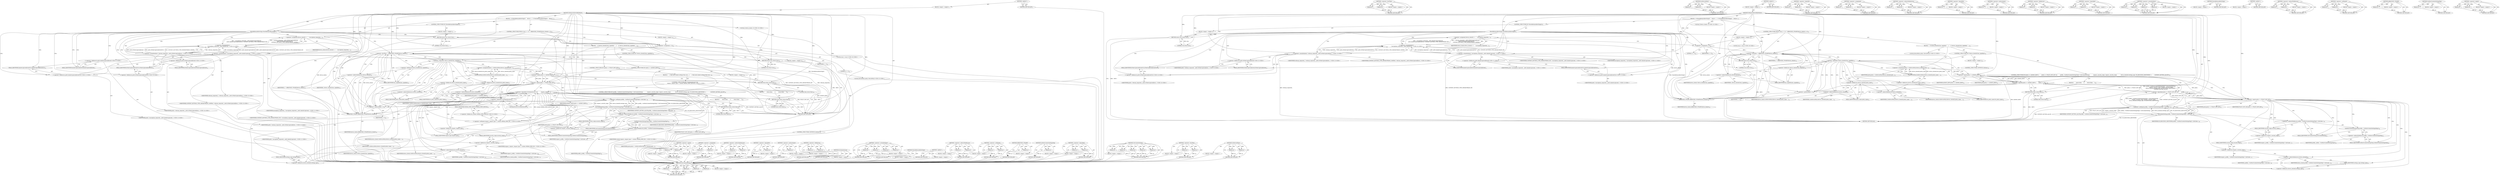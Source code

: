 digraph "&lt;operator&gt;.logicalAnd" {
vulnerable_200 [label=<(METHOD,GetContentSetting)>];
vulnerable_201 [label=<(PARAM,p1)>];
vulnerable_202 [label=<(PARAM,p2)>];
vulnerable_203 [label=<(PARAM,p3)>];
vulnerable_204 [label=<(PARAM,p4)>];
vulnerable_205 [label=<(PARAM,p5)>];
vulnerable_206 [label=<(BLOCK,&lt;empty&gt;,&lt;empty&gt;)>];
vulnerable_207 [label=<(METHOD_RETURN,ANY)>];
vulnerable_153 [label=<(METHOD,&lt;operator&gt;.lessThan)>];
vulnerable_154 [label=<(PARAM,p1)>];
vulnerable_155 [label=<(PARAM,p2)>];
vulnerable_156 [label=<(BLOCK,&lt;empty&gt;,&lt;empty&gt;)>];
vulnerable_157 [label=<(METHOD_RETURN,ANY)>];
vulnerable_175 [label=<(METHOD,GetDevicePolicy)>];
vulnerable_176 [label=<(PARAM,p1)>];
vulnerable_177 [label=<(PARAM,p2)>];
vulnerable_178 [label=<(BLOCK,&lt;empty&gt;,&lt;empty&gt;)>];
vulnerable_179 [label=<(METHOD_RETURN,ANY)>];
vulnerable_6 [label=<(METHOD,&lt;global&gt;)<SUB>1</SUB>>];
vulnerable_7 [label=<(BLOCK,&lt;empty&gt;,&lt;empty&gt;)<SUB>1</SUB>>];
vulnerable_8 [label=<(METHOD,IsRequestAllowedByDefault)<SUB>1</SUB>>];
vulnerable_9 [label=<(BLOCK,{
  if (ShouldAlwaysAllowOrigin())
    return t...,{
  if (ShouldAlwaysAllowOrigin())
    return t...)<SUB>1</SUB>>];
vulnerable_10 [label=<(CONTROL_STRUCTURE,IF,if (ShouldAlwaysAllowOrigin()))<SUB>2</SUB>>];
vulnerable_11 [label=<(ShouldAlwaysAllowOrigin,ShouldAlwaysAllowOrigin())<SUB>2</SUB>>];
vulnerable_12 [label=<(BLOCK,&lt;empty&gt;,&lt;empty&gt;)<SUB>3</SUB>>];
vulnerable_13 [label=<(RETURN,return true;,return true;)<SUB>3</SUB>>];
vulnerable_14 [label=<(LITERAL,true,return true;)<SUB>3</SUB>>];
vulnerable_15 [label="<(LOCAL,[] device_checks: [])<SUB>10</SUB>>"];
vulnerable_16 [label=<(&lt;operator&gt;.assignment,device_checks[] = {
    { microphone_requested_...)<SUB>10</SUB>>];
vulnerable_17 [label=<(IDENTIFIER,device_checks,device_checks[] = {
    { microphone_requested_...)<SUB>10</SUB>>];
vulnerable_18 [label="<(&lt;operator&gt;.arrayInitializer,{
    { microphone_requested_, prefs::kAudioCap...)<SUB>10</SUB>>"];
vulnerable_19 [label="<(&lt;operator&gt;.arrayInitializer,{ microphone_requested_, prefs::kAudioCaptureAl...)<SUB>11</SUB>>"];
vulnerable_20 [label="<(IDENTIFIER,microphone_requested_,{ microphone_requested_, prefs::kAudioCaptureAl...)<SUB>11</SUB>>"];
vulnerable_21 [label="<(&lt;operator&gt;.fieldAccess,prefs::kAudioCaptureAllowed)<SUB>11</SUB>>"];
vulnerable_22 [label="<(IDENTIFIER,prefs,{ microphone_requested_, prefs::kAudioCaptureAl...)<SUB>11</SUB>>"];
vulnerable_23 [label=<(FIELD_IDENTIFIER,kAudioCaptureAllowed,kAudioCaptureAllowed)<SUB>11</SUB>>];
vulnerable_24 [label="<(&lt;operator&gt;.fieldAccess,prefs::kAudioCaptureAllowedUrls)<SUB>12</SUB>>"];
vulnerable_25 [label="<(IDENTIFIER,prefs,{ microphone_requested_, prefs::kAudioCaptureAl...)<SUB>12</SUB>>"];
vulnerable_26 [label=<(FIELD_IDENTIFIER,kAudioCaptureAllowedUrls,kAudioCaptureAllowedUrls)<SUB>12</SUB>>];
vulnerable_27 [label="<(IDENTIFIER,CONTENT_SETTINGS_TYPE_MEDIASTREAM_MIC,{ microphone_requested_, prefs::kAudioCaptureAl...)<SUB>12</SUB>>"];
vulnerable_28 [label="<(&lt;operator&gt;.arrayInitializer,{ webcam_requested_, prefs::kVideoCaptureAllowe...)<SUB>13</SUB>>"];
vulnerable_29 [label="<(IDENTIFIER,webcam_requested_,{ webcam_requested_, prefs::kVideoCaptureAllowe...)<SUB>13</SUB>>"];
vulnerable_30 [label="<(&lt;operator&gt;.fieldAccess,prefs::kVideoCaptureAllowed)<SUB>13</SUB>>"];
vulnerable_31 [label="<(IDENTIFIER,prefs,{ webcam_requested_, prefs::kVideoCaptureAllowe...)<SUB>13</SUB>>"];
vulnerable_32 [label=<(FIELD_IDENTIFIER,kVideoCaptureAllowed,kVideoCaptureAllowed)<SUB>13</SUB>>];
vulnerable_33 [label="<(&lt;operator&gt;.fieldAccess,prefs::kVideoCaptureAllowedUrls)<SUB>14</SUB>>"];
vulnerable_34 [label="<(IDENTIFIER,prefs,{ webcam_requested_, prefs::kVideoCaptureAllowe...)<SUB>14</SUB>>"];
vulnerable_35 [label=<(FIELD_IDENTIFIER,kVideoCaptureAllowedUrls,kVideoCaptureAllowedUrls)<SUB>14</SUB>>];
vulnerable_36 [label="<(IDENTIFIER,CONTENT_SETTINGS_TYPE_MEDIASTREAM_CAMERA,{ webcam_requested_, prefs::kVideoCaptureAllowe...)<SUB>15</SUB>>"];
vulnerable_37 [label=<(CONTROL_STRUCTURE,FOR,for (size_t i = 0;i &lt; ARRAYSIZE_UNSAFE(device_checks);++i))<SUB>18</SUB>>];
vulnerable_38 [label=<(BLOCK,&lt;empty&gt;,&lt;empty&gt;)<SUB>18</SUB>>];
vulnerable_39 [label="<(LOCAL,size_t i: size_t)<SUB>18</SUB>>"];
vulnerable_40 [label=<(&lt;operator&gt;.assignment,i = 0)<SUB>18</SUB>>];
vulnerable_41 [label=<(IDENTIFIER,i,i = 0)<SUB>18</SUB>>];
vulnerable_42 [label=<(LITERAL,0,i = 0)<SUB>18</SUB>>];
vulnerable_43 [label=<(&lt;operator&gt;.lessThan,i &lt; ARRAYSIZE_UNSAFE(device_checks))<SUB>18</SUB>>];
vulnerable_44 [label=<(IDENTIFIER,i,i &lt; ARRAYSIZE_UNSAFE(device_checks))<SUB>18</SUB>>];
vulnerable_45 [label=<(ARRAYSIZE_UNSAFE,ARRAYSIZE_UNSAFE(device_checks))<SUB>18</SUB>>];
vulnerable_46 [label=<(IDENTIFIER,device_checks,ARRAYSIZE_UNSAFE(device_checks))<SUB>18</SUB>>];
vulnerable_47 [label=<(&lt;operator&gt;.preIncrement,++i)<SUB>18</SUB>>];
vulnerable_48 [label=<(IDENTIFIER,i,++i)<SUB>18</SUB>>];
vulnerable_49 [label=<(BLOCK,{
    if (!device_checks[i].has_capability)
   ...,{
    if (!device_checks[i].has_capability)
   ...)<SUB>18</SUB>>];
vulnerable_50 [label=<(CONTROL_STRUCTURE,IF,if (!device_checks[i].has_capability))<SUB>19</SUB>>];
vulnerable_51 [label=<(&lt;operator&gt;.logicalNot,!device_checks[i].has_capability)<SUB>19</SUB>>];
vulnerable_52 [label=<(&lt;operator&gt;.fieldAccess,device_checks[i].has_capability)<SUB>19</SUB>>];
vulnerable_53 [label=<(&lt;operator&gt;.indirectIndexAccess,device_checks[i])<SUB>19</SUB>>];
vulnerable_54 [label=<(IDENTIFIER,device_checks,!device_checks[i].has_capability)<SUB>19</SUB>>];
vulnerable_55 [label=<(IDENTIFIER,i,!device_checks[i].has_capability)<SUB>19</SUB>>];
vulnerable_56 [label=<(FIELD_IDENTIFIER,has_capability,has_capability)<SUB>19</SUB>>];
vulnerable_57 [label=<(BLOCK,&lt;empty&gt;,&lt;empty&gt;)<SUB>20</SUB>>];
vulnerable_58 [label=<(CONTROL_STRUCTURE,CONTINUE,continue;)<SUB>20</SUB>>];
vulnerable_59 [label="<(LOCAL,DevicePolicy policy: DevicePolicy)<SUB>22</SUB>>"];
vulnerable_60 [label=<(&lt;operator&gt;.assignment,policy = GetDevicePolicy(device_checks[i].polic...)<SUB>22</SUB>>];
vulnerable_61 [label=<(IDENTIFIER,policy,policy = GetDevicePolicy(device_checks[i].polic...)<SUB>22</SUB>>];
vulnerable_62 [label=<(GetDevicePolicy,GetDevicePolicy(device_checks[i].policy_name,
 ...)<SUB>22</SUB>>];
vulnerable_63 [label=<(&lt;operator&gt;.fieldAccess,device_checks[i].policy_name)<SUB>22</SUB>>];
vulnerable_64 [label=<(&lt;operator&gt;.indirectIndexAccess,device_checks[i])<SUB>22</SUB>>];
vulnerable_65 [label=<(IDENTIFIER,device_checks,GetDevicePolicy(device_checks[i].policy_name,
 ...)<SUB>22</SUB>>];
vulnerable_66 [label=<(IDENTIFIER,i,GetDevicePolicy(device_checks[i].policy_name,
 ...)<SUB>22</SUB>>];
vulnerable_67 [label=<(FIELD_IDENTIFIER,policy_name,policy_name)<SUB>22</SUB>>];
vulnerable_68 [label=<(&lt;operator&gt;.fieldAccess,device_checks[i].list_policy_name)<SUB>23</SUB>>];
vulnerable_69 [label=<(&lt;operator&gt;.indirectIndexAccess,device_checks[i])<SUB>23</SUB>>];
vulnerable_70 [label=<(IDENTIFIER,device_checks,GetDevicePolicy(device_checks[i].policy_name,
 ...)<SUB>23</SUB>>];
vulnerable_71 [label=<(IDENTIFIER,i,GetDevicePolicy(device_checks[i].policy_name,
 ...)<SUB>23</SUB>>];
vulnerable_72 [label=<(FIELD_IDENTIFIER,list_policy_name,list_policy_name)<SUB>23</SUB>>];
vulnerable_73 [label=<(CONTROL_STRUCTURE,IF,if (policy == ALWAYS_DENY ||
        (policy == POLICY_NOT_SET &amp;&amp;
         profile_-&gt;GetHostContentSettingsMap()-&gt;GetContentSetting(
            request_.security_origin, request_.security_origin,
            device_checks[i].settings_type, NO_RESOURCE_IDENTIFIER) !=
         CONTENT_SETTING_ALLOW)))<SUB>24</SUB>>];
vulnerable_74 [label=<(&lt;operator&gt;.logicalOr,policy == ALWAYS_DENY ||
        (policy == POL...)<SUB>24</SUB>>];
vulnerable_75 [label=<(&lt;operator&gt;.equals,policy == ALWAYS_DENY)<SUB>24</SUB>>];
vulnerable_76 [label=<(IDENTIFIER,policy,policy == ALWAYS_DENY)<SUB>24</SUB>>];
vulnerable_77 [label=<(IDENTIFIER,ALWAYS_DENY,policy == ALWAYS_DENY)<SUB>24</SUB>>];
vulnerable_78 [label=<(&lt;operator&gt;.logicalAnd,policy == POLICY_NOT_SET &amp;&amp;
         profile_-&gt;...)<SUB>25</SUB>>];
vulnerable_79 [label=<(&lt;operator&gt;.equals,policy == POLICY_NOT_SET)<SUB>25</SUB>>];
vulnerable_80 [label=<(IDENTIFIER,policy,policy == POLICY_NOT_SET)<SUB>25</SUB>>];
vulnerable_81 [label=<(IDENTIFIER,POLICY_NOT_SET,policy == POLICY_NOT_SET)<SUB>25</SUB>>];
vulnerable_82 [label=<(&lt;operator&gt;.notEquals,profile_-&gt;GetHostContentSettingsMap()-&gt;GetConte...)<SUB>26</SUB>>];
vulnerable_83 [label=<(GetContentSetting,profile_-&gt;GetHostContentSettingsMap()-&gt;GetConte...)<SUB>26</SUB>>];
vulnerable_84 [label=<(&lt;operator&gt;.indirectFieldAccess,profile_-&gt;GetHostContentSettingsMap()-&gt;GetConte...)<SUB>26</SUB>>];
vulnerable_85 [label=<(GetHostContentSettingsMap,profile_-&gt;GetHostContentSettingsMap())<SUB>26</SUB>>];
vulnerable_86 [label=<(&lt;operator&gt;.indirectFieldAccess,profile_-&gt;GetHostContentSettingsMap)<SUB>26</SUB>>];
vulnerable_87 [label=<(IDENTIFIER,profile_,profile_-&gt;GetHostContentSettingsMap())<SUB>26</SUB>>];
vulnerable_88 [label=<(FIELD_IDENTIFIER,GetHostContentSettingsMap,GetHostContentSettingsMap)<SUB>26</SUB>>];
vulnerable_89 [label=<(FIELD_IDENTIFIER,GetContentSetting,GetContentSetting)<SUB>26</SUB>>];
vulnerable_90 [label=<(&lt;operator&gt;.fieldAccess,request_.security_origin)<SUB>27</SUB>>];
vulnerable_91 [label=<(IDENTIFIER,request_,profile_-&gt;GetHostContentSettingsMap()-&gt;GetConte...)<SUB>27</SUB>>];
vulnerable_92 [label=<(FIELD_IDENTIFIER,security_origin,security_origin)<SUB>27</SUB>>];
vulnerable_93 [label=<(&lt;operator&gt;.fieldAccess,request_.security_origin)<SUB>27</SUB>>];
vulnerable_94 [label=<(IDENTIFIER,request_,profile_-&gt;GetHostContentSettingsMap()-&gt;GetConte...)<SUB>27</SUB>>];
vulnerable_95 [label=<(FIELD_IDENTIFIER,security_origin,security_origin)<SUB>27</SUB>>];
vulnerable_96 [label=<(&lt;operator&gt;.fieldAccess,device_checks[i].settings_type)<SUB>28</SUB>>];
vulnerable_97 [label=<(&lt;operator&gt;.indirectIndexAccess,device_checks[i])<SUB>28</SUB>>];
vulnerable_98 [label=<(IDENTIFIER,device_checks,profile_-&gt;GetHostContentSettingsMap()-&gt;GetConte...)<SUB>28</SUB>>];
vulnerable_99 [label=<(IDENTIFIER,i,profile_-&gt;GetHostContentSettingsMap()-&gt;GetConte...)<SUB>28</SUB>>];
vulnerable_100 [label=<(FIELD_IDENTIFIER,settings_type,settings_type)<SUB>28</SUB>>];
vulnerable_101 [label=<(IDENTIFIER,NO_RESOURCE_IDENTIFIER,profile_-&gt;GetHostContentSettingsMap()-&gt;GetConte...)<SUB>28</SUB>>];
vulnerable_102 [label=<(IDENTIFIER,CONTENT_SETTING_ALLOW,profile_-&gt;GetHostContentSettingsMap()-&gt;GetConte...)<SUB>29</SUB>>];
vulnerable_103 [label=<(BLOCK,{
       return false;
     },{
       return false;
     })<SUB>29</SUB>>];
vulnerable_104 [label=<(RETURN,return false;,return false;)<SUB>30</SUB>>];
vulnerable_105 [label=<(LITERAL,false,return false;)<SUB>30</SUB>>];
vulnerable_106 [label=<(RETURN,return true;,return true;)<SUB>34</SUB>>];
vulnerable_107 [label=<(LITERAL,true,return true;)<SUB>34</SUB>>];
vulnerable_108 [label=<(METHOD_RETURN,bool)<SUB>1</SUB>>];
vulnerable_110 [label=<(METHOD_RETURN,ANY)<SUB>1</SUB>>];
vulnerable_180 [label=<(METHOD,&lt;operator&gt;.logicalOr)>];
vulnerable_181 [label=<(PARAM,p1)>];
vulnerable_182 [label=<(PARAM,p2)>];
vulnerable_183 [label=<(BLOCK,&lt;empty&gt;,&lt;empty&gt;)>];
vulnerable_184 [label=<(METHOD_RETURN,ANY)>];
vulnerable_136 [label=<(METHOD,&lt;operator&gt;.assignment)>];
vulnerable_137 [label=<(PARAM,p1)>];
vulnerable_138 [label=<(PARAM,p2)>];
vulnerable_139 [label=<(BLOCK,&lt;empty&gt;,&lt;empty&gt;)>];
vulnerable_140 [label=<(METHOD_RETURN,ANY)>];
vulnerable_170 [label=<(METHOD,&lt;operator&gt;.indirectIndexAccess)>];
vulnerable_171 [label=<(PARAM,p1)>];
vulnerable_172 [label=<(PARAM,p2)>];
vulnerable_173 [label=<(BLOCK,&lt;empty&gt;,&lt;empty&gt;)>];
vulnerable_174 [label=<(METHOD_RETURN,ANY)>];
vulnerable_166 [label=<(METHOD,&lt;operator&gt;.logicalNot)>];
vulnerable_167 [label=<(PARAM,p1)>];
vulnerable_168 [label=<(BLOCK,&lt;empty&gt;,&lt;empty&gt;)>];
vulnerable_169 [label=<(METHOD_RETURN,ANY)>];
vulnerable_162 [label=<(METHOD,&lt;operator&gt;.preIncrement)>];
vulnerable_163 [label=<(PARAM,p1)>];
vulnerable_164 [label=<(BLOCK,&lt;empty&gt;,&lt;empty&gt;)>];
vulnerable_165 [label=<(METHOD_RETURN,ANY)>];
vulnerable_148 [label=<(METHOD,&lt;operator&gt;.fieldAccess)>];
vulnerable_149 [label=<(PARAM,p1)>];
vulnerable_150 [label=<(PARAM,p2)>];
vulnerable_151 [label=<(BLOCK,&lt;empty&gt;,&lt;empty&gt;)>];
vulnerable_152 [label=<(METHOD_RETURN,ANY)>];
vulnerable_190 [label=<(METHOD,&lt;operator&gt;.logicalAnd)>];
vulnerable_191 [label=<(PARAM,p1)>];
vulnerable_192 [label=<(PARAM,p2)>];
vulnerable_193 [label=<(BLOCK,&lt;empty&gt;,&lt;empty&gt;)>];
vulnerable_194 [label=<(METHOD_RETURN,ANY)>];
vulnerable_141 [label=<(METHOD,&lt;operator&gt;.arrayInitializer)>];
vulnerable_142 [label=<(PARAM,p1)>];
vulnerable_143 [label=<(PARAM,p2)>];
vulnerable_144 [label=<(PARAM,p3)>];
vulnerable_145 [label=<(PARAM,p4)>];
vulnerable_146 [label=<(BLOCK,&lt;empty&gt;,&lt;empty&gt;)>];
vulnerable_147 [label=<(METHOD_RETURN,ANY)>];
vulnerable_133 [label=<(METHOD,ShouldAlwaysAllowOrigin)>];
vulnerable_134 [label=<(BLOCK,&lt;empty&gt;,&lt;empty&gt;)>];
vulnerable_135 [label=<(METHOD_RETURN,ANY)>];
vulnerable_127 [label=<(METHOD,&lt;global&gt;)<SUB>1</SUB>>];
vulnerable_128 [label=<(BLOCK,&lt;empty&gt;,&lt;empty&gt;)>];
vulnerable_129 [label=<(METHOD_RETURN,ANY)>];
vulnerable_208 [label=<(METHOD,&lt;operator&gt;.indirectFieldAccess)>];
vulnerable_209 [label=<(PARAM,p1)>];
vulnerable_210 [label=<(PARAM,p2)>];
vulnerable_211 [label=<(BLOCK,&lt;empty&gt;,&lt;empty&gt;)>];
vulnerable_212 [label=<(METHOD_RETURN,ANY)>];
vulnerable_195 [label=<(METHOD,&lt;operator&gt;.notEquals)>];
vulnerable_196 [label=<(PARAM,p1)>];
vulnerable_197 [label=<(PARAM,p2)>];
vulnerable_198 [label=<(BLOCK,&lt;empty&gt;,&lt;empty&gt;)>];
vulnerable_199 [label=<(METHOD_RETURN,ANY)>];
vulnerable_158 [label=<(METHOD,ARRAYSIZE_UNSAFE)>];
vulnerable_159 [label=<(PARAM,p1)>];
vulnerable_160 [label=<(BLOCK,&lt;empty&gt;,&lt;empty&gt;)>];
vulnerable_161 [label=<(METHOD_RETURN,ANY)>];
vulnerable_213 [label=<(METHOD,GetHostContentSettingsMap)>];
vulnerable_214 [label=<(PARAM,p1)>];
vulnerable_215 [label=<(BLOCK,&lt;empty&gt;,&lt;empty&gt;)>];
vulnerable_216 [label=<(METHOD_RETURN,ANY)>];
vulnerable_185 [label=<(METHOD,&lt;operator&gt;.equals)>];
vulnerable_186 [label=<(PARAM,p1)>];
vulnerable_187 [label=<(PARAM,p2)>];
vulnerable_188 [label=<(BLOCK,&lt;empty&gt;,&lt;empty&gt;)>];
vulnerable_189 [label=<(METHOD_RETURN,ANY)>];
fixed_216 [label=<(METHOD,GetContentSetting)>];
fixed_217 [label=<(PARAM,p1)>];
fixed_218 [label=<(PARAM,p2)>];
fixed_219 [label=<(PARAM,p3)>];
fixed_220 [label=<(PARAM,p4)>];
fixed_221 [label=<(PARAM,p5)>];
fixed_222 [label=<(BLOCK,&lt;empty&gt;,&lt;empty&gt;)>];
fixed_223 [label=<(METHOD_RETURN,ANY)>];
fixed_171 [label=<(METHOD,&lt;operator&gt;.lessThan)>];
fixed_172 [label=<(PARAM,p1)>];
fixed_173 [label=<(PARAM,p2)>];
fixed_174 [label=<(BLOCK,&lt;empty&gt;,&lt;empty&gt;)>];
fixed_175 [label=<(METHOD_RETURN,ANY)>];
fixed_193 [label=<(METHOD,GetDevicePolicy)>];
fixed_194 [label=<(PARAM,p1)>];
fixed_195 [label=<(PARAM,p2)>];
fixed_196 [label=<(BLOCK,&lt;empty&gt;,&lt;empty&gt;)>];
fixed_197 [label=<(METHOD_RETURN,ANY)>];
fixed_6 [label=<(METHOD,&lt;global&gt;)<SUB>1</SUB>>];
fixed_7 [label=<(BLOCK,&lt;empty&gt;,&lt;empty&gt;)<SUB>1</SUB>>];
fixed_8 [label=<(METHOD,IsRequestAllowedByDefault)<SUB>1</SUB>>];
fixed_9 [label=<(BLOCK,{
  if (ShouldAlwaysAllowOrigin())
    return t...,{
  if (ShouldAlwaysAllowOrigin())
    return t...)<SUB>1</SUB>>];
fixed_10 [label=<(CONTROL_STRUCTURE,IF,if (ShouldAlwaysAllowOrigin()))<SUB>2</SUB>>];
fixed_11 [label=<(ShouldAlwaysAllowOrigin,ShouldAlwaysAllowOrigin())<SUB>2</SUB>>];
fixed_12 [label=<(BLOCK,&lt;empty&gt;,&lt;empty&gt;)<SUB>3</SUB>>];
fixed_13 [label=<(RETURN,return true;,return true;)<SUB>3</SUB>>];
fixed_14 [label=<(LITERAL,true,return true;)<SUB>3</SUB>>];
fixed_15 [label="<(LOCAL,[] device_checks: [])<SUB>10</SUB>>"];
fixed_16 [label=<(&lt;operator&gt;.assignment,device_checks[] = {
    { microphone_requested_...)<SUB>10</SUB>>];
fixed_17 [label=<(IDENTIFIER,device_checks,device_checks[] = {
    { microphone_requested_...)<SUB>10</SUB>>];
fixed_18 [label="<(&lt;operator&gt;.arrayInitializer,{
    { microphone_requested_, prefs::kAudioCap...)<SUB>10</SUB>>"];
fixed_19 [label="<(&lt;operator&gt;.arrayInitializer,{ microphone_requested_, prefs::kAudioCaptureAl...)<SUB>11</SUB>>"];
fixed_20 [label="<(IDENTIFIER,microphone_requested_,{ microphone_requested_, prefs::kAudioCaptureAl...)<SUB>11</SUB>>"];
fixed_21 [label="<(&lt;operator&gt;.fieldAccess,prefs::kAudioCaptureAllowed)<SUB>11</SUB>>"];
fixed_22 [label="<(IDENTIFIER,prefs,{ microphone_requested_, prefs::kAudioCaptureAl...)<SUB>11</SUB>>"];
fixed_23 [label=<(FIELD_IDENTIFIER,kAudioCaptureAllowed,kAudioCaptureAllowed)<SUB>11</SUB>>];
fixed_24 [label="<(&lt;operator&gt;.fieldAccess,prefs::kAudioCaptureAllowedUrls)<SUB>12</SUB>>"];
fixed_25 [label="<(IDENTIFIER,prefs,{ microphone_requested_, prefs::kAudioCaptureAl...)<SUB>12</SUB>>"];
fixed_26 [label=<(FIELD_IDENTIFIER,kAudioCaptureAllowedUrls,kAudioCaptureAllowedUrls)<SUB>12</SUB>>];
fixed_27 [label="<(IDENTIFIER,CONTENT_SETTINGS_TYPE_MEDIASTREAM_MIC,{ microphone_requested_, prefs::kAudioCaptureAl...)<SUB>12</SUB>>"];
fixed_28 [label="<(&lt;operator&gt;.arrayInitializer,{ webcam_requested_, prefs::kVideoCaptureAllowe...)<SUB>13</SUB>>"];
fixed_29 [label="<(IDENTIFIER,webcam_requested_,{ webcam_requested_, prefs::kVideoCaptureAllowe...)<SUB>13</SUB>>"];
fixed_30 [label="<(&lt;operator&gt;.fieldAccess,prefs::kVideoCaptureAllowed)<SUB>13</SUB>>"];
fixed_31 [label="<(IDENTIFIER,prefs,{ webcam_requested_, prefs::kVideoCaptureAllowe...)<SUB>13</SUB>>"];
fixed_32 [label=<(FIELD_IDENTIFIER,kVideoCaptureAllowed,kVideoCaptureAllowed)<SUB>13</SUB>>];
fixed_33 [label="<(&lt;operator&gt;.fieldAccess,prefs::kVideoCaptureAllowedUrls)<SUB>14</SUB>>"];
fixed_34 [label="<(IDENTIFIER,prefs,{ webcam_requested_, prefs::kVideoCaptureAllowe...)<SUB>14</SUB>>"];
fixed_35 [label=<(FIELD_IDENTIFIER,kVideoCaptureAllowedUrls,kVideoCaptureAllowedUrls)<SUB>14</SUB>>];
fixed_36 [label="<(IDENTIFIER,CONTENT_SETTINGS_TYPE_MEDIASTREAM_CAMERA,{ webcam_requested_, prefs::kVideoCaptureAllowe...)<SUB>15</SUB>>"];
fixed_37 [label=<(CONTROL_STRUCTURE,FOR,for (size_t i = 0;i &lt; ARRAYSIZE_UNSAFE(device_checks);++i))<SUB>18</SUB>>];
fixed_38 [label=<(BLOCK,&lt;empty&gt;,&lt;empty&gt;)<SUB>18</SUB>>];
fixed_39 [label="<(LOCAL,size_t i: size_t)<SUB>18</SUB>>"];
fixed_40 [label=<(&lt;operator&gt;.assignment,i = 0)<SUB>18</SUB>>];
fixed_41 [label=<(IDENTIFIER,i,i = 0)<SUB>18</SUB>>];
fixed_42 [label=<(LITERAL,0,i = 0)<SUB>18</SUB>>];
fixed_43 [label=<(&lt;operator&gt;.lessThan,i &lt; ARRAYSIZE_UNSAFE(device_checks))<SUB>18</SUB>>];
fixed_44 [label=<(IDENTIFIER,i,i &lt; ARRAYSIZE_UNSAFE(device_checks))<SUB>18</SUB>>];
fixed_45 [label=<(ARRAYSIZE_UNSAFE,ARRAYSIZE_UNSAFE(device_checks))<SUB>18</SUB>>];
fixed_46 [label=<(IDENTIFIER,device_checks,ARRAYSIZE_UNSAFE(device_checks))<SUB>18</SUB>>];
fixed_47 [label=<(&lt;operator&gt;.preIncrement,++i)<SUB>18</SUB>>];
fixed_48 [label=<(IDENTIFIER,i,++i)<SUB>18</SUB>>];
fixed_49 [label=<(BLOCK,{
    if (!device_checks[i].has_capability)
   ...,{
    if (!device_checks[i].has_capability)
   ...)<SUB>18</SUB>>];
fixed_50 [label=<(CONTROL_STRUCTURE,IF,if (!device_checks[i].has_capability))<SUB>19</SUB>>];
fixed_51 [label=<(&lt;operator&gt;.logicalNot,!device_checks[i].has_capability)<SUB>19</SUB>>];
fixed_52 [label=<(&lt;operator&gt;.fieldAccess,device_checks[i].has_capability)<SUB>19</SUB>>];
fixed_53 [label=<(&lt;operator&gt;.indirectIndexAccess,device_checks[i])<SUB>19</SUB>>];
fixed_54 [label=<(IDENTIFIER,device_checks,!device_checks[i].has_capability)<SUB>19</SUB>>];
fixed_55 [label=<(IDENTIFIER,i,!device_checks[i].has_capability)<SUB>19</SUB>>];
fixed_56 [label=<(FIELD_IDENTIFIER,has_capability,has_capability)<SUB>19</SUB>>];
fixed_57 [label=<(BLOCK,&lt;empty&gt;,&lt;empty&gt;)<SUB>20</SUB>>];
fixed_58 [label=<(CONTROL_STRUCTURE,CONTINUE,continue;)<SUB>20</SUB>>];
fixed_59 [label="<(LOCAL,DevicePolicy policy: DevicePolicy)<SUB>22</SUB>>"];
fixed_60 [label=<(&lt;operator&gt;.assignment,policy = GetDevicePolicy(device_checks[i].polic...)<SUB>22</SUB>>];
fixed_61 [label=<(IDENTIFIER,policy,policy = GetDevicePolicy(device_checks[i].polic...)<SUB>22</SUB>>];
fixed_62 [label=<(GetDevicePolicy,GetDevicePolicy(device_checks[i].policy_name,
 ...)<SUB>22</SUB>>];
fixed_63 [label=<(&lt;operator&gt;.fieldAccess,device_checks[i].policy_name)<SUB>22</SUB>>];
fixed_64 [label=<(&lt;operator&gt;.indirectIndexAccess,device_checks[i])<SUB>22</SUB>>];
fixed_65 [label=<(IDENTIFIER,device_checks,GetDevicePolicy(device_checks[i].policy_name,
 ...)<SUB>22</SUB>>];
fixed_66 [label=<(IDENTIFIER,i,GetDevicePolicy(device_checks[i].policy_name,
 ...)<SUB>22</SUB>>];
fixed_67 [label=<(FIELD_IDENTIFIER,policy_name,policy_name)<SUB>22</SUB>>];
fixed_68 [label=<(&lt;operator&gt;.fieldAccess,device_checks[i].list_policy_name)<SUB>23</SUB>>];
fixed_69 [label=<(&lt;operator&gt;.indirectIndexAccess,device_checks[i])<SUB>23</SUB>>];
fixed_70 [label=<(IDENTIFIER,device_checks,GetDevicePolicy(device_checks[i].policy_name,
 ...)<SUB>23</SUB>>];
fixed_71 [label=<(IDENTIFIER,i,GetDevicePolicy(device_checks[i].policy_name,
 ...)<SUB>23</SUB>>];
fixed_72 [label=<(FIELD_IDENTIFIER,list_policy_name,list_policy_name)<SUB>23</SUB>>];
fixed_73 [label=<(CONTROL_STRUCTURE,IF,if (policy == ALWAYS_DENY))<SUB>25</SUB>>];
fixed_74 [label=<(&lt;operator&gt;.equals,policy == ALWAYS_DENY)<SUB>25</SUB>>];
fixed_75 [label=<(IDENTIFIER,policy,policy == ALWAYS_DENY)<SUB>25</SUB>>];
fixed_76 [label=<(IDENTIFIER,ALWAYS_DENY,policy == ALWAYS_DENY)<SUB>25</SUB>>];
fixed_77 [label=<(BLOCK,&lt;empty&gt;,&lt;empty&gt;)<SUB>26</SUB>>];
fixed_78 [label=<(RETURN,return false;,return false;)<SUB>26</SUB>>];
fixed_79 [label=<(LITERAL,false,return false;)<SUB>26</SUB>>];
fixed_80 [label=<(CONTROL_STRUCTURE,IF,if (policy == POLICY_NOT_SET))<SUB>28</SUB>>];
fixed_81 [label=<(&lt;operator&gt;.equals,policy == POLICY_NOT_SET)<SUB>28</SUB>>];
fixed_82 [label=<(IDENTIFIER,policy,policy == POLICY_NOT_SET)<SUB>28</SUB>>];
fixed_83 [label=<(IDENTIFIER,POLICY_NOT_SET,policy == POLICY_NOT_SET)<SUB>28</SUB>>];
fixed_84 [label=<(BLOCK,{
      // Only load content settings from secu...,{
      // Only load content settings from secu...)<SUB>28</SUB>>];
fixed_85 [label="<(CONTROL_STRUCTURE,IF,if (!IsSchemeSecure() &amp;&amp;
          request_.request_type != content::MEDIA_OPEN_DEVICE))<SUB>31</SUB>>"];
fixed_86 [label=<(&lt;operator&gt;.logicalAnd,!IsSchemeSecure() &amp;&amp;
          request_.request...)<SUB>31</SUB>>];
fixed_87 [label=<(&lt;operator&gt;.logicalNot,!IsSchemeSecure())<SUB>31</SUB>>];
fixed_88 [label=<(IsSchemeSecure,IsSchemeSecure())<SUB>31</SUB>>];
fixed_89 [label="<(&lt;operator&gt;.notEquals,request_.request_type != content::MEDIA_OPEN_DE...)<SUB>32</SUB>>"];
fixed_90 [label=<(&lt;operator&gt;.fieldAccess,request_.request_type)<SUB>32</SUB>>];
fixed_91 [label="<(IDENTIFIER,request_,request_.request_type != content::MEDIA_OPEN_DE...)<SUB>32</SUB>>"];
fixed_92 [label=<(FIELD_IDENTIFIER,request_type,request_type)<SUB>32</SUB>>];
fixed_93 [label="<(&lt;operator&gt;.fieldAccess,content::MEDIA_OPEN_DEVICE)<SUB>32</SUB>>"];
fixed_94 [label="<(IDENTIFIER,content,request_.request_type != content::MEDIA_OPEN_DE...)<SUB>32</SUB>>"];
fixed_95 [label=<(FIELD_IDENTIFIER,MEDIA_OPEN_DEVICE,MEDIA_OPEN_DEVICE)<SUB>32</SUB>>];
fixed_96 [label=<(BLOCK,{
        return false;
      },{
        return false;
      })<SUB>32</SUB>>];
fixed_97 [label=<(RETURN,return false;,return false;)<SUB>33</SUB>>];
fixed_98 [label=<(LITERAL,false,return false;)<SUB>33</SUB>>];
fixed_99 [label=<(CONTROL_STRUCTURE,IF,if (profile_-&gt;GetHostContentSettingsMap()-&gt;GetContentSetting(
              request_.security_origin, request_.security_origin,
              device_checks[i].settings_type, NO_RESOURCE_IDENTIFIER) !=
              CONTENT_SETTING_ALLOW))<SUB>35</SUB>>];
fixed_100 [label=<(&lt;operator&gt;.notEquals,profile_-&gt;GetHostContentSettingsMap()-&gt;GetConte...)<SUB>35</SUB>>];
fixed_101 [label=<(GetContentSetting,profile_-&gt;GetHostContentSettingsMap()-&gt;GetConte...)<SUB>35</SUB>>];
fixed_102 [label=<(&lt;operator&gt;.indirectFieldAccess,profile_-&gt;GetHostContentSettingsMap()-&gt;GetConte...)<SUB>35</SUB>>];
fixed_103 [label=<(GetHostContentSettingsMap,profile_-&gt;GetHostContentSettingsMap())<SUB>35</SUB>>];
fixed_104 [label=<(&lt;operator&gt;.indirectFieldAccess,profile_-&gt;GetHostContentSettingsMap)<SUB>35</SUB>>];
fixed_105 [label=<(IDENTIFIER,profile_,profile_-&gt;GetHostContentSettingsMap())<SUB>35</SUB>>];
fixed_106 [label=<(FIELD_IDENTIFIER,GetHostContentSettingsMap,GetHostContentSettingsMap)<SUB>35</SUB>>];
fixed_107 [label=<(FIELD_IDENTIFIER,GetContentSetting,GetContentSetting)<SUB>35</SUB>>];
fixed_108 [label=<(&lt;operator&gt;.fieldAccess,request_.security_origin)<SUB>36</SUB>>];
fixed_109 [label=<(IDENTIFIER,request_,profile_-&gt;GetHostContentSettingsMap()-&gt;GetConte...)<SUB>36</SUB>>];
fixed_110 [label=<(FIELD_IDENTIFIER,security_origin,security_origin)<SUB>36</SUB>>];
fixed_111 [label=<(&lt;operator&gt;.fieldAccess,request_.security_origin)<SUB>36</SUB>>];
fixed_112 [label=<(IDENTIFIER,request_,profile_-&gt;GetHostContentSettingsMap()-&gt;GetConte...)<SUB>36</SUB>>];
fixed_113 [label=<(FIELD_IDENTIFIER,security_origin,security_origin)<SUB>36</SUB>>];
fixed_114 [label=<(&lt;operator&gt;.fieldAccess,device_checks[i].settings_type)<SUB>37</SUB>>];
fixed_115 [label=<(&lt;operator&gt;.indirectIndexAccess,device_checks[i])<SUB>37</SUB>>];
fixed_116 [label=<(IDENTIFIER,device_checks,profile_-&gt;GetHostContentSettingsMap()-&gt;GetConte...)<SUB>37</SUB>>];
fixed_117 [label=<(IDENTIFIER,i,profile_-&gt;GetHostContentSettingsMap()-&gt;GetConte...)<SUB>37</SUB>>];
fixed_118 [label=<(FIELD_IDENTIFIER,settings_type,settings_type)<SUB>37</SUB>>];
fixed_119 [label=<(IDENTIFIER,NO_RESOURCE_IDENTIFIER,profile_-&gt;GetHostContentSettingsMap()-&gt;GetConte...)<SUB>37</SUB>>];
fixed_120 [label=<(IDENTIFIER,CONTENT_SETTING_ALLOW,profile_-&gt;GetHostContentSettingsMap()-&gt;GetConte...)<SUB>38</SUB>>];
fixed_121 [label=<(BLOCK,{
        return false;
      },{
        return false;
      })<SUB>38</SUB>>];
fixed_122 [label=<(RETURN,return false;,return false;)<SUB>39</SUB>>];
fixed_123 [label=<(LITERAL,false,return false;)<SUB>39</SUB>>];
fixed_124 [label=<(RETURN,return true;,return true;)<SUB>44</SUB>>];
fixed_125 [label=<(LITERAL,true,return true;)<SUB>44</SUB>>];
fixed_126 [label=<(METHOD_RETURN,bool)<SUB>1</SUB>>];
fixed_128 [label=<(METHOD_RETURN,ANY)<SUB>1</SUB>>];
fixed_198 [label=<(METHOD,&lt;operator&gt;.equals)>];
fixed_199 [label=<(PARAM,p1)>];
fixed_200 [label=<(PARAM,p2)>];
fixed_201 [label=<(BLOCK,&lt;empty&gt;,&lt;empty&gt;)>];
fixed_202 [label=<(METHOD_RETURN,ANY)>];
fixed_154 [label=<(METHOD,&lt;operator&gt;.assignment)>];
fixed_155 [label=<(PARAM,p1)>];
fixed_156 [label=<(PARAM,p2)>];
fixed_157 [label=<(BLOCK,&lt;empty&gt;,&lt;empty&gt;)>];
fixed_158 [label=<(METHOD_RETURN,ANY)>];
fixed_188 [label=<(METHOD,&lt;operator&gt;.indirectIndexAccess)>];
fixed_189 [label=<(PARAM,p1)>];
fixed_190 [label=<(PARAM,p2)>];
fixed_191 [label=<(BLOCK,&lt;empty&gt;,&lt;empty&gt;)>];
fixed_192 [label=<(METHOD_RETURN,ANY)>];
fixed_184 [label=<(METHOD,&lt;operator&gt;.logicalNot)>];
fixed_185 [label=<(PARAM,p1)>];
fixed_186 [label=<(BLOCK,&lt;empty&gt;,&lt;empty&gt;)>];
fixed_187 [label=<(METHOD_RETURN,ANY)>];
fixed_180 [label=<(METHOD,&lt;operator&gt;.preIncrement)>];
fixed_181 [label=<(PARAM,p1)>];
fixed_182 [label=<(BLOCK,&lt;empty&gt;,&lt;empty&gt;)>];
fixed_183 [label=<(METHOD_RETURN,ANY)>];
fixed_166 [label=<(METHOD,&lt;operator&gt;.fieldAccess)>];
fixed_167 [label=<(PARAM,p1)>];
fixed_168 [label=<(PARAM,p2)>];
fixed_169 [label=<(BLOCK,&lt;empty&gt;,&lt;empty&gt;)>];
fixed_170 [label=<(METHOD_RETURN,ANY)>];
fixed_208 [label=<(METHOD,IsSchemeSecure)>];
fixed_209 [label=<(BLOCK,&lt;empty&gt;,&lt;empty&gt;)>];
fixed_210 [label=<(METHOD_RETURN,ANY)>];
fixed_159 [label=<(METHOD,&lt;operator&gt;.arrayInitializer)>];
fixed_160 [label=<(PARAM,p1)>];
fixed_161 [label=<(PARAM,p2)>];
fixed_162 [label=<(PARAM,p3)>];
fixed_163 [label=<(PARAM,p4)>];
fixed_164 [label=<(BLOCK,&lt;empty&gt;,&lt;empty&gt;)>];
fixed_165 [label=<(METHOD_RETURN,ANY)>];
fixed_151 [label=<(METHOD,ShouldAlwaysAllowOrigin)>];
fixed_152 [label=<(BLOCK,&lt;empty&gt;,&lt;empty&gt;)>];
fixed_153 [label=<(METHOD_RETURN,ANY)>];
fixed_145 [label=<(METHOD,&lt;global&gt;)<SUB>1</SUB>>];
fixed_146 [label=<(BLOCK,&lt;empty&gt;,&lt;empty&gt;)>];
fixed_147 [label=<(METHOD_RETURN,ANY)>];
fixed_224 [label=<(METHOD,&lt;operator&gt;.indirectFieldAccess)>];
fixed_225 [label=<(PARAM,p1)>];
fixed_226 [label=<(PARAM,p2)>];
fixed_227 [label=<(BLOCK,&lt;empty&gt;,&lt;empty&gt;)>];
fixed_228 [label=<(METHOD_RETURN,ANY)>];
fixed_211 [label=<(METHOD,&lt;operator&gt;.notEquals)>];
fixed_212 [label=<(PARAM,p1)>];
fixed_213 [label=<(PARAM,p2)>];
fixed_214 [label=<(BLOCK,&lt;empty&gt;,&lt;empty&gt;)>];
fixed_215 [label=<(METHOD_RETURN,ANY)>];
fixed_176 [label=<(METHOD,ARRAYSIZE_UNSAFE)>];
fixed_177 [label=<(PARAM,p1)>];
fixed_178 [label=<(BLOCK,&lt;empty&gt;,&lt;empty&gt;)>];
fixed_179 [label=<(METHOD_RETURN,ANY)>];
fixed_229 [label=<(METHOD,GetHostContentSettingsMap)>];
fixed_230 [label=<(PARAM,p1)>];
fixed_231 [label=<(BLOCK,&lt;empty&gt;,&lt;empty&gt;)>];
fixed_232 [label=<(METHOD_RETURN,ANY)>];
fixed_203 [label=<(METHOD,&lt;operator&gt;.logicalAnd)>];
fixed_204 [label=<(PARAM,p1)>];
fixed_205 [label=<(PARAM,p2)>];
fixed_206 [label=<(BLOCK,&lt;empty&gt;,&lt;empty&gt;)>];
fixed_207 [label=<(METHOD_RETURN,ANY)>];
vulnerable_200 -> vulnerable_201  [key=0, label="AST: "];
vulnerable_200 -> vulnerable_201  [key=1, label="DDG: "];
vulnerable_200 -> vulnerable_206  [key=0, label="AST: "];
vulnerable_200 -> vulnerable_202  [key=0, label="AST: "];
vulnerable_200 -> vulnerable_202  [key=1, label="DDG: "];
vulnerable_200 -> vulnerable_207  [key=0, label="AST: "];
vulnerable_200 -> vulnerable_207  [key=1, label="CFG: "];
vulnerable_200 -> vulnerable_203  [key=0, label="AST: "];
vulnerable_200 -> vulnerable_203  [key=1, label="DDG: "];
vulnerable_200 -> vulnerable_204  [key=0, label="AST: "];
vulnerable_200 -> vulnerable_204  [key=1, label="DDG: "];
vulnerable_200 -> vulnerable_205  [key=0, label="AST: "];
vulnerable_200 -> vulnerable_205  [key=1, label="DDG: "];
vulnerable_201 -> vulnerable_207  [key=0, label="DDG: p1"];
vulnerable_202 -> vulnerable_207  [key=0, label="DDG: p2"];
vulnerable_203 -> vulnerable_207  [key=0, label="DDG: p3"];
vulnerable_204 -> vulnerable_207  [key=0, label="DDG: p4"];
vulnerable_205 -> vulnerable_207  [key=0, label="DDG: p5"];
vulnerable_153 -> vulnerable_154  [key=0, label="AST: "];
vulnerable_153 -> vulnerable_154  [key=1, label="DDG: "];
vulnerable_153 -> vulnerable_156  [key=0, label="AST: "];
vulnerable_153 -> vulnerable_155  [key=0, label="AST: "];
vulnerable_153 -> vulnerable_155  [key=1, label="DDG: "];
vulnerable_153 -> vulnerable_157  [key=0, label="AST: "];
vulnerable_153 -> vulnerable_157  [key=1, label="CFG: "];
vulnerable_154 -> vulnerable_157  [key=0, label="DDG: p1"];
vulnerable_155 -> vulnerable_157  [key=0, label="DDG: p2"];
vulnerable_175 -> vulnerable_176  [key=0, label="AST: "];
vulnerable_175 -> vulnerable_176  [key=1, label="DDG: "];
vulnerable_175 -> vulnerable_178  [key=0, label="AST: "];
vulnerable_175 -> vulnerable_177  [key=0, label="AST: "];
vulnerable_175 -> vulnerable_177  [key=1, label="DDG: "];
vulnerable_175 -> vulnerable_179  [key=0, label="AST: "];
vulnerable_175 -> vulnerable_179  [key=1, label="CFG: "];
vulnerable_176 -> vulnerable_179  [key=0, label="DDG: p1"];
vulnerable_177 -> vulnerable_179  [key=0, label="DDG: p2"];
vulnerable_6 -> vulnerable_7  [key=0, label="AST: "];
vulnerable_6 -> vulnerable_110  [key=0, label="AST: "];
vulnerable_6 -> vulnerable_110  [key=1, label="CFG: "];
vulnerable_7 -> vulnerable_8  [key=0, label="AST: "];
vulnerable_8 -> vulnerable_9  [key=0, label="AST: "];
vulnerable_8 -> vulnerable_108  [key=0, label="AST: "];
vulnerable_8 -> vulnerable_11  [key=0, label="CFG: "];
vulnerable_8 -> vulnerable_11  [key=1, label="DDG: "];
vulnerable_8 -> vulnerable_106  [key=0, label="DDG: "];
vulnerable_8 -> vulnerable_107  [key=0, label="DDG: "];
vulnerable_8 -> vulnerable_13  [key=0, label="DDG: "];
vulnerable_8 -> vulnerable_40  [key=0, label="DDG: "];
vulnerable_8 -> vulnerable_43  [key=0, label="DDG: "];
vulnerable_8 -> vulnerable_47  [key=0, label="DDG: "];
vulnerable_8 -> vulnerable_14  [key=0, label="DDG: "];
vulnerable_8 -> vulnerable_19  [key=0, label="DDG: "];
vulnerable_8 -> vulnerable_28  [key=0, label="DDG: "];
vulnerable_8 -> vulnerable_45  [key=0, label="DDG: "];
vulnerable_8 -> vulnerable_104  [key=0, label="DDG: "];
vulnerable_8 -> vulnerable_75  [key=0, label="DDG: "];
vulnerable_8 -> vulnerable_105  [key=0, label="DDG: "];
vulnerable_8 -> vulnerable_79  [key=0, label="DDG: "];
vulnerable_8 -> vulnerable_82  [key=0, label="DDG: "];
vulnerable_8 -> vulnerable_83  [key=0, label="DDG: "];
vulnerable_9 -> vulnerable_10  [key=0, label="AST: "];
vulnerable_9 -> vulnerable_15  [key=0, label="AST: "];
vulnerable_9 -> vulnerable_16  [key=0, label="AST: "];
vulnerable_9 -> vulnerable_37  [key=0, label="AST: "];
vulnerable_9 -> vulnerable_106  [key=0, label="AST: "];
vulnerable_10 -> vulnerable_11  [key=0, label="AST: "];
vulnerable_10 -> vulnerable_12  [key=0, label="AST: "];
vulnerable_11 -> vulnerable_13  [key=0, label="CFG: "];
vulnerable_11 -> vulnerable_13  [key=1, label="CDG: "];
vulnerable_11 -> vulnerable_23  [key=0, label="CFG: "];
vulnerable_11 -> vulnerable_23  [key=1, label="CDG: "];
vulnerable_11 -> vulnerable_108  [key=0, label="DDG: ShouldAlwaysAllowOrigin()"];
vulnerable_11 -> vulnerable_30  [key=0, label="CDG: "];
vulnerable_11 -> vulnerable_21  [key=0, label="CDG: "];
vulnerable_11 -> vulnerable_32  [key=0, label="CDG: "];
vulnerable_11 -> vulnerable_26  [key=0, label="CDG: "];
vulnerable_11 -> vulnerable_19  [key=0, label="CDG: "];
vulnerable_11 -> vulnerable_28  [key=0, label="CDG: "];
vulnerable_11 -> vulnerable_45  [key=0, label="CDG: "];
vulnerable_11 -> vulnerable_40  [key=0, label="CDG: "];
vulnerable_11 -> vulnerable_18  [key=0, label="CDG: "];
vulnerable_11 -> vulnerable_35  [key=0, label="CDG: "];
vulnerable_11 -> vulnerable_43  [key=0, label="CDG: "];
vulnerable_11 -> vulnerable_24  [key=0, label="CDG: "];
vulnerable_11 -> vulnerable_16  [key=0, label="CDG: "];
vulnerable_11 -> vulnerable_33  [key=0, label="CDG: "];
vulnerable_12 -> vulnerable_13  [key=0, label="AST: "];
vulnerable_13 -> vulnerable_14  [key=0, label="AST: "];
vulnerable_13 -> vulnerable_108  [key=0, label="CFG: "];
vulnerable_13 -> vulnerable_108  [key=1, label="DDG: &lt;RET&gt;"];
vulnerable_14 -> vulnerable_13  [key=0, label="DDG: true"];
vulnerable_16 -> vulnerable_17  [key=0, label="AST: "];
vulnerable_16 -> vulnerable_18  [key=0, label="AST: "];
vulnerable_16 -> vulnerable_40  [key=0, label="CFG: "];
vulnerable_16 -> vulnerable_45  [key=0, label="DDG: device_checks"];
vulnerable_18 -> vulnerable_19  [key=0, label="AST: "];
vulnerable_18 -> vulnerable_28  [key=0, label="AST: "];
vulnerable_18 -> vulnerable_16  [key=0, label="CFG: "];
vulnerable_18 -> vulnerable_16  [key=1, label="DDG: { microphone_requested_, prefs::kAudioCaptureAllowed,
      prefs::kAudioCaptureAllowedUrls, CONTENT_SETTINGS_TYPE_MEDIASTREAM_MIC }"];
vulnerable_18 -> vulnerable_16  [key=2, label="DDG: { webcam_requested_, prefs::kVideoCaptureAllowed,
      prefs::kVideoCaptureAllowedUrls,
      CONTENT_SETTINGS_TYPE_MEDIASTREAM_CAMERA }"];
vulnerable_19 -> vulnerable_20  [key=0, label="AST: "];
vulnerable_19 -> vulnerable_21  [key=0, label="AST: "];
vulnerable_19 -> vulnerable_24  [key=0, label="AST: "];
vulnerable_19 -> vulnerable_27  [key=0, label="AST: "];
vulnerable_19 -> vulnerable_32  [key=0, label="CFG: "];
vulnerable_19 -> vulnerable_108  [key=0, label="DDG: CONTENT_SETTINGS_TYPE_MEDIASTREAM_MIC"];
vulnerable_19 -> vulnerable_18  [key=0, label="DDG: microphone_requested_"];
vulnerable_19 -> vulnerable_18  [key=1, label="DDG: prefs::kAudioCaptureAllowed"];
vulnerable_19 -> vulnerable_18  [key=2, label="DDG: prefs::kAudioCaptureAllowedUrls"];
vulnerable_19 -> vulnerable_18  [key=3, label="DDG: CONTENT_SETTINGS_TYPE_MEDIASTREAM_MIC"];
vulnerable_21 -> vulnerable_22  [key=0, label="AST: "];
vulnerable_21 -> vulnerable_23  [key=0, label="AST: "];
vulnerable_21 -> vulnerable_26  [key=0, label="CFG: "];
vulnerable_23 -> vulnerable_21  [key=0, label="CFG: "];
vulnerable_24 -> vulnerable_25  [key=0, label="AST: "];
vulnerable_24 -> vulnerable_26  [key=0, label="AST: "];
vulnerable_24 -> vulnerable_19  [key=0, label="CFG: "];
vulnerable_26 -> vulnerable_24  [key=0, label="CFG: "];
vulnerable_28 -> vulnerable_29  [key=0, label="AST: "];
vulnerable_28 -> vulnerable_30  [key=0, label="AST: "];
vulnerable_28 -> vulnerable_33  [key=0, label="AST: "];
vulnerable_28 -> vulnerable_36  [key=0, label="AST: "];
vulnerable_28 -> vulnerable_18  [key=0, label="CFG: "];
vulnerable_28 -> vulnerable_18  [key=1, label="DDG: webcam_requested_"];
vulnerable_28 -> vulnerable_18  [key=2, label="DDG: prefs::kVideoCaptureAllowed"];
vulnerable_28 -> vulnerable_18  [key=3, label="DDG: prefs::kVideoCaptureAllowedUrls"];
vulnerable_28 -> vulnerable_18  [key=4, label="DDG: CONTENT_SETTINGS_TYPE_MEDIASTREAM_CAMERA"];
vulnerable_28 -> vulnerable_108  [key=0, label="DDG: webcam_requested_"];
vulnerable_30 -> vulnerable_31  [key=0, label="AST: "];
vulnerable_30 -> vulnerable_32  [key=0, label="AST: "];
vulnerable_30 -> vulnerable_35  [key=0, label="CFG: "];
vulnerable_32 -> vulnerable_30  [key=0, label="CFG: "];
vulnerable_33 -> vulnerable_34  [key=0, label="AST: "];
vulnerable_33 -> vulnerable_35  [key=0, label="AST: "];
vulnerable_33 -> vulnerable_28  [key=0, label="CFG: "];
vulnerable_35 -> vulnerable_33  [key=0, label="CFG: "];
vulnerable_37 -> vulnerable_38  [key=0, label="AST: "];
vulnerable_37 -> vulnerable_43  [key=0, label="AST: "];
vulnerable_37 -> vulnerable_47  [key=0, label="AST: "];
vulnerable_37 -> vulnerable_49  [key=0, label="AST: "];
vulnerable_38 -> vulnerable_39  [key=0, label="AST: "];
vulnerable_38 -> vulnerable_40  [key=0, label="AST: "];
vulnerable_40 -> vulnerable_41  [key=0, label="AST: "];
vulnerable_40 -> vulnerable_42  [key=0, label="AST: "];
vulnerable_40 -> vulnerable_45  [key=0, label="CFG: "];
vulnerable_40 -> vulnerable_43  [key=0, label="DDG: i"];
vulnerable_43 -> vulnerable_44  [key=0, label="AST: "];
vulnerable_43 -> vulnerable_45  [key=0, label="AST: "];
vulnerable_43 -> vulnerable_53  [key=0, label="CFG: "];
vulnerable_43 -> vulnerable_53  [key=1, label="CDG: "];
vulnerable_43 -> vulnerable_106  [key=0, label="CFG: "];
vulnerable_43 -> vulnerable_106  [key=1, label="CDG: "];
vulnerable_43 -> vulnerable_47  [key=0, label="DDG: i"];
vulnerable_43 -> vulnerable_51  [key=0, label="CDG: "];
vulnerable_43 -> vulnerable_52  [key=0, label="CDG: "];
vulnerable_43 -> vulnerable_56  [key=0, label="CDG: "];
vulnerable_45 -> vulnerable_46  [key=0, label="AST: "];
vulnerable_45 -> vulnerable_43  [key=0, label="CFG: "];
vulnerable_45 -> vulnerable_43  [key=1, label="DDG: device_checks"];
vulnerable_47 -> vulnerable_48  [key=0, label="AST: "];
vulnerable_47 -> vulnerable_45  [key=0, label="CFG: "];
vulnerable_47 -> vulnerable_43  [key=0, label="DDG: i"];
vulnerable_49 -> vulnerable_50  [key=0, label="AST: "];
vulnerable_49 -> vulnerable_59  [key=0, label="AST: "];
vulnerable_49 -> vulnerable_60  [key=0, label="AST: "];
vulnerable_49 -> vulnerable_73  [key=0, label="AST: "];
vulnerable_50 -> vulnerable_51  [key=0, label="AST: "];
vulnerable_50 -> vulnerable_57  [key=0, label="AST: "];
vulnerable_51 -> vulnerable_52  [key=0, label="AST: "];
vulnerable_51 -> vulnerable_47  [key=0, label="CFG: "];
vulnerable_51 -> vulnerable_47  [key=1, label="CDG: "];
vulnerable_51 -> vulnerable_64  [key=0, label="CFG: "];
vulnerable_51 -> vulnerable_64  [key=1, label="CDG: "];
vulnerable_51 -> vulnerable_68  [key=0, label="CDG: "];
vulnerable_51 -> vulnerable_60  [key=0, label="CDG: "];
vulnerable_51 -> vulnerable_75  [key=0, label="CDG: "];
vulnerable_51 -> vulnerable_72  [key=0, label="CDG: "];
vulnerable_51 -> vulnerable_69  [key=0, label="CDG: "];
vulnerable_51 -> vulnerable_67  [key=0, label="CDG: "];
vulnerable_51 -> vulnerable_74  [key=0, label="CDG: "];
vulnerable_51 -> vulnerable_45  [key=0, label="CDG: "];
vulnerable_51 -> vulnerable_43  [key=0, label="CDG: "];
vulnerable_51 -> vulnerable_63  [key=0, label="CDG: "];
vulnerable_51 -> vulnerable_62  [key=0, label="CDG: "];
vulnerable_52 -> vulnerable_53  [key=0, label="AST: "];
vulnerable_52 -> vulnerable_56  [key=0, label="AST: "];
vulnerable_52 -> vulnerable_51  [key=0, label="CFG: "];
vulnerable_53 -> vulnerable_54  [key=0, label="AST: "];
vulnerable_53 -> vulnerable_55  [key=0, label="AST: "];
vulnerable_53 -> vulnerable_56  [key=0, label="CFG: "];
vulnerable_56 -> vulnerable_52  [key=0, label="CFG: "];
vulnerable_57 -> vulnerable_58  [key=0, label="AST: "];
vulnerable_60 -> vulnerable_61  [key=0, label="AST: "];
vulnerable_60 -> vulnerable_62  [key=0, label="AST: "];
vulnerable_60 -> vulnerable_75  [key=0, label="CFG: "];
vulnerable_60 -> vulnerable_75  [key=1, label="DDG: policy"];
vulnerable_62 -> vulnerable_63  [key=0, label="AST: "];
vulnerable_62 -> vulnerable_68  [key=0, label="AST: "];
vulnerable_62 -> vulnerable_60  [key=0, label="CFG: "];
vulnerable_62 -> vulnerable_60  [key=1, label="DDG: device_checks[i].policy_name"];
vulnerable_62 -> vulnerable_60  [key=2, label="DDG: device_checks[i].list_policy_name"];
vulnerable_63 -> vulnerable_64  [key=0, label="AST: "];
vulnerable_63 -> vulnerable_67  [key=0, label="AST: "];
vulnerable_63 -> vulnerable_69  [key=0, label="CFG: "];
vulnerable_64 -> vulnerable_65  [key=0, label="AST: "];
vulnerable_64 -> vulnerable_66  [key=0, label="AST: "];
vulnerable_64 -> vulnerable_67  [key=0, label="CFG: "];
vulnerable_67 -> vulnerable_63  [key=0, label="CFG: "];
vulnerable_68 -> vulnerable_69  [key=0, label="AST: "];
vulnerable_68 -> vulnerable_72  [key=0, label="AST: "];
vulnerable_68 -> vulnerable_62  [key=0, label="CFG: "];
vulnerable_69 -> vulnerable_70  [key=0, label="AST: "];
vulnerable_69 -> vulnerable_71  [key=0, label="AST: "];
vulnerable_69 -> vulnerable_72  [key=0, label="CFG: "];
vulnerable_72 -> vulnerable_68  [key=0, label="CFG: "];
vulnerable_73 -> vulnerable_74  [key=0, label="AST: "];
vulnerable_73 -> vulnerable_103  [key=0, label="AST: "];
vulnerable_74 -> vulnerable_75  [key=0, label="AST: "];
vulnerable_74 -> vulnerable_78  [key=0, label="AST: "];
vulnerable_74 -> vulnerable_104  [key=0, label="CFG: "];
vulnerable_74 -> vulnerable_104  [key=1, label="CDG: "];
vulnerable_74 -> vulnerable_47  [key=0, label="CFG: "];
vulnerable_74 -> vulnerable_47  [key=1, label="CDG: "];
vulnerable_74 -> vulnerable_45  [key=0, label="CDG: "];
vulnerable_74 -> vulnerable_43  [key=0, label="CDG: "];
vulnerable_75 -> vulnerable_76  [key=0, label="AST: "];
vulnerable_75 -> vulnerable_77  [key=0, label="AST: "];
vulnerable_75 -> vulnerable_74  [key=0, label="CFG: "];
vulnerable_75 -> vulnerable_74  [key=1, label="DDG: policy"];
vulnerable_75 -> vulnerable_74  [key=2, label="DDG: ALWAYS_DENY"];
vulnerable_75 -> vulnerable_79  [key=0, label="CFG: "];
vulnerable_75 -> vulnerable_79  [key=1, label="DDG: policy"];
vulnerable_75 -> vulnerable_79  [key=2, label="CDG: "];
vulnerable_75 -> vulnerable_108  [key=0, label="DDG: ALWAYS_DENY"];
vulnerable_75 -> vulnerable_78  [key=0, label="CDG: "];
vulnerable_78 -> vulnerable_79  [key=0, label="AST: "];
vulnerable_78 -> vulnerable_82  [key=0, label="AST: "];
vulnerable_78 -> vulnerable_74  [key=0, label="CFG: "];
vulnerable_78 -> vulnerable_74  [key=1, label="DDG: policy == POLICY_NOT_SET"];
vulnerable_78 -> vulnerable_74  [key=2, label="DDG: profile_-&gt;GetHostContentSettingsMap()-&gt;GetContentSetting(
            request_.security_origin, request_.security_origin,
            device_checks[i].settings_type, NO_RESOURCE_IDENTIFIER) !=
         CONTENT_SETTING_ALLOW"];
vulnerable_79 -> vulnerable_80  [key=0, label="AST: "];
vulnerable_79 -> vulnerable_81  [key=0, label="AST: "];
vulnerable_79 -> vulnerable_78  [key=0, label="CFG: "];
vulnerable_79 -> vulnerable_78  [key=1, label="DDG: policy"];
vulnerable_79 -> vulnerable_78  [key=2, label="DDG: POLICY_NOT_SET"];
vulnerable_79 -> vulnerable_88  [key=0, label="CFG: "];
vulnerable_79 -> vulnerable_88  [key=1, label="CDG: "];
vulnerable_79 -> vulnerable_108  [key=0, label="DDG: POLICY_NOT_SET"];
vulnerable_79 -> vulnerable_96  [key=0, label="CDG: "];
vulnerable_79 -> vulnerable_89  [key=0, label="CDG: "];
vulnerable_79 -> vulnerable_84  [key=0, label="CDG: "];
vulnerable_79 -> vulnerable_85  [key=0, label="CDG: "];
vulnerable_79 -> vulnerable_95  [key=0, label="CDG: "];
vulnerable_79 -> vulnerable_92  [key=0, label="CDG: "];
vulnerable_79 -> vulnerable_97  [key=0, label="CDG: "];
vulnerable_79 -> vulnerable_82  [key=0, label="CDG: "];
vulnerable_79 -> vulnerable_93  [key=0, label="CDG: "];
vulnerable_79 -> vulnerable_90  [key=0, label="CDG: "];
vulnerable_79 -> vulnerable_83  [key=0, label="CDG: "];
vulnerable_79 -> vulnerable_100  [key=0, label="CDG: "];
vulnerable_79 -> vulnerable_86  [key=0, label="CDG: "];
vulnerable_82 -> vulnerable_83  [key=0, label="AST: "];
vulnerable_82 -> vulnerable_102  [key=0, label="AST: "];
vulnerable_82 -> vulnerable_78  [key=0, label="CFG: "];
vulnerable_82 -> vulnerable_78  [key=1, label="DDG: profile_-&gt;GetHostContentSettingsMap()-&gt;GetContentSetting(
            request_.security_origin, request_.security_origin,
            device_checks[i].settings_type, NO_RESOURCE_IDENTIFIER)"];
vulnerable_82 -> vulnerable_78  [key=2, label="DDG: CONTENT_SETTING_ALLOW"];
vulnerable_82 -> vulnerable_108  [key=0, label="DDG: CONTENT_SETTING_ALLOW"];
vulnerable_83 -> vulnerable_84  [key=0, label="AST: "];
vulnerable_83 -> vulnerable_90  [key=0, label="AST: "];
vulnerable_83 -> vulnerable_93  [key=0, label="AST: "];
vulnerable_83 -> vulnerable_96  [key=0, label="AST: "];
vulnerable_83 -> vulnerable_101  [key=0, label="AST: "];
vulnerable_83 -> vulnerable_82  [key=0, label="CFG: "];
vulnerable_83 -> vulnerable_82  [key=1, label="DDG: request_.security_origin"];
vulnerable_83 -> vulnerable_82  [key=2, label="DDG: profile_-&gt;GetHostContentSettingsMap()-&gt;GetContentSetting"];
vulnerable_83 -> vulnerable_82  [key=3, label="DDG: device_checks[i].settings_type"];
vulnerable_83 -> vulnerable_82  [key=4, label="DDG: NO_RESOURCE_IDENTIFIER"];
vulnerable_83 -> vulnerable_108  [key=0, label="DDG: NO_RESOURCE_IDENTIFIER"];
vulnerable_84 -> vulnerable_85  [key=0, label="AST: "];
vulnerable_84 -> vulnerable_89  [key=0, label="AST: "];
vulnerable_84 -> vulnerable_92  [key=0, label="CFG: "];
vulnerable_85 -> vulnerable_86  [key=0, label="AST: "];
vulnerable_85 -> vulnerable_89  [key=0, label="CFG: "];
vulnerable_86 -> vulnerable_87  [key=0, label="AST: "];
vulnerable_86 -> vulnerable_88  [key=0, label="AST: "];
vulnerable_86 -> vulnerable_85  [key=0, label="CFG: "];
vulnerable_88 -> vulnerable_86  [key=0, label="CFG: "];
vulnerable_89 -> vulnerable_84  [key=0, label="CFG: "];
vulnerable_90 -> vulnerable_91  [key=0, label="AST: "];
vulnerable_90 -> vulnerable_92  [key=0, label="AST: "];
vulnerable_90 -> vulnerable_95  [key=0, label="CFG: "];
vulnerable_92 -> vulnerable_90  [key=0, label="CFG: "];
vulnerable_93 -> vulnerable_94  [key=0, label="AST: "];
vulnerable_93 -> vulnerable_95  [key=0, label="AST: "];
vulnerable_93 -> vulnerable_97  [key=0, label="CFG: "];
vulnerable_95 -> vulnerable_93  [key=0, label="CFG: "];
vulnerable_96 -> vulnerable_97  [key=0, label="AST: "];
vulnerable_96 -> vulnerable_100  [key=0, label="AST: "];
vulnerable_96 -> vulnerable_83  [key=0, label="CFG: "];
vulnerable_97 -> vulnerable_98  [key=0, label="AST: "];
vulnerable_97 -> vulnerable_99  [key=0, label="AST: "];
vulnerable_97 -> vulnerable_100  [key=0, label="CFG: "];
vulnerable_100 -> vulnerable_96  [key=0, label="CFG: "];
vulnerable_103 -> vulnerable_104  [key=0, label="AST: "];
vulnerable_104 -> vulnerable_105  [key=0, label="AST: "];
vulnerable_104 -> vulnerable_108  [key=0, label="CFG: "];
vulnerable_104 -> vulnerable_108  [key=1, label="DDG: &lt;RET&gt;"];
vulnerable_105 -> vulnerable_104  [key=0, label="DDG: false"];
vulnerable_106 -> vulnerable_107  [key=0, label="AST: "];
vulnerable_106 -> vulnerable_108  [key=0, label="CFG: "];
vulnerable_106 -> vulnerable_108  [key=1, label="DDG: &lt;RET&gt;"];
vulnerable_107 -> vulnerable_106  [key=0, label="DDG: true"];
vulnerable_180 -> vulnerable_181  [key=0, label="AST: "];
vulnerable_180 -> vulnerable_181  [key=1, label="DDG: "];
vulnerable_180 -> vulnerable_183  [key=0, label="AST: "];
vulnerable_180 -> vulnerable_182  [key=0, label="AST: "];
vulnerable_180 -> vulnerable_182  [key=1, label="DDG: "];
vulnerable_180 -> vulnerable_184  [key=0, label="AST: "];
vulnerable_180 -> vulnerable_184  [key=1, label="CFG: "];
vulnerable_181 -> vulnerable_184  [key=0, label="DDG: p1"];
vulnerable_182 -> vulnerable_184  [key=0, label="DDG: p2"];
vulnerable_136 -> vulnerable_137  [key=0, label="AST: "];
vulnerable_136 -> vulnerable_137  [key=1, label="DDG: "];
vulnerable_136 -> vulnerable_139  [key=0, label="AST: "];
vulnerable_136 -> vulnerable_138  [key=0, label="AST: "];
vulnerable_136 -> vulnerable_138  [key=1, label="DDG: "];
vulnerable_136 -> vulnerable_140  [key=0, label="AST: "];
vulnerable_136 -> vulnerable_140  [key=1, label="CFG: "];
vulnerable_137 -> vulnerable_140  [key=0, label="DDG: p1"];
vulnerable_138 -> vulnerable_140  [key=0, label="DDG: p2"];
vulnerable_170 -> vulnerable_171  [key=0, label="AST: "];
vulnerable_170 -> vulnerable_171  [key=1, label="DDG: "];
vulnerable_170 -> vulnerable_173  [key=0, label="AST: "];
vulnerable_170 -> vulnerable_172  [key=0, label="AST: "];
vulnerable_170 -> vulnerable_172  [key=1, label="DDG: "];
vulnerable_170 -> vulnerable_174  [key=0, label="AST: "];
vulnerable_170 -> vulnerable_174  [key=1, label="CFG: "];
vulnerable_171 -> vulnerable_174  [key=0, label="DDG: p1"];
vulnerable_172 -> vulnerable_174  [key=0, label="DDG: p2"];
vulnerable_166 -> vulnerable_167  [key=0, label="AST: "];
vulnerable_166 -> vulnerable_167  [key=1, label="DDG: "];
vulnerable_166 -> vulnerable_168  [key=0, label="AST: "];
vulnerable_166 -> vulnerable_169  [key=0, label="AST: "];
vulnerable_166 -> vulnerable_169  [key=1, label="CFG: "];
vulnerable_167 -> vulnerable_169  [key=0, label="DDG: p1"];
vulnerable_162 -> vulnerable_163  [key=0, label="AST: "];
vulnerable_162 -> vulnerable_163  [key=1, label="DDG: "];
vulnerable_162 -> vulnerable_164  [key=0, label="AST: "];
vulnerable_162 -> vulnerable_165  [key=0, label="AST: "];
vulnerable_162 -> vulnerable_165  [key=1, label="CFG: "];
vulnerable_163 -> vulnerable_165  [key=0, label="DDG: p1"];
vulnerable_148 -> vulnerable_149  [key=0, label="AST: "];
vulnerable_148 -> vulnerable_149  [key=1, label="DDG: "];
vulnerable_148 -> vulnerable_151  [key=0, label="AST: "];
vulnerable_148 -> vulnerable_150  [key=0, label="AST: "];
vulnerable_148 -> vulnerable_150  [key=1, label="DDG: "];
vulnerable_148 -> vulnerable_152  [key=0, label="AST: "];
vulnerable_148 -> vulnerable_152  [key=1, label="CFG: "];
vulnerable_149 -> vulnerable_152  [key=0, label="DDG: p1"];
vulnerable_150 -> vulnerable_152  [key=0, label="DDG: p2"];
vulnerable_190 -> vulnerable_191  [key=0, label="AST: "];
vulnerable_190 -> vulnerable_191  [key=1, label="DDG: "];
vulnerable_190 -> vulnerable_193  [key=0, label="AST: "];
vulnerable_190 -> vulnerable_192  [key=0, label="AST: "];
vulnerable_190 -> vulnerable_192  [key=1, label="DDG: "];
vulnerable_190 -> vulnerable_194  [key=0, label="AST: "];
vulnerable_190 -> vulnerable_194  [key=1, label="CFG: "];
vulnerable_191 -> vulnerable_194  [key=0, label="DDG: p1"];
vulnerable_192 -> vulnerable_194  [key=0, label="DDG: p2"];
vulnerable_141 -> vulnerable_142  [key=0, label="AST: "];
vulnerable_141 -> vulnerable_142  [key=1, label="DDG: "];
vulnerable_141 -> vulnerable_146  [key=0, label="AST: "];
vulnerable_141 -> vulnerable_143  [key=0, label="AST: "];
vulnerable_141 -> vulnerable_143  [key=1, label="DDG: "];
vulnerable_141 -> vulnerable_147  [key=0, label="AST: "];
vulnerable_141 -> vulnerable_147  [key=1, label="CFG: "];
vulnerable_141 -> vulnerable_144  [key=0, label="AST: "];
vulnerable_141 -> vulnerable_144  [key=1, label="DDG: "];
vulnerable_141 -> vulnerable_145  [key=0, label="AST: "];
vulnerable_141 -> vulnerable_145  [key=1, label="DDG: "];
vulnerable_142 -> vulnerable_147  [key=0, label="DDG: p1"];
vulnerable_143 -> vulnerable_147  [key=0, label="DDG: p2"];
vulnerable_144 -> vulnerable_147  [key=0, label="DDG: p3"];
vulnerable_145 -> vulnerable_147  [key=0, label="DDG: p4"];
vulnerable_133 -> vulnerable_134  [key=0, label="AST: "];
vulnerable_133 -> vulnerable_135  [key=0, label="AST: "];
vulnerable_133 -> vulnerable_135  [key=1, label="CFG: "];
vulnerable_127 -> vulnerable_128  [key=0, label="AST: "];
vulnerable_127 -> vulnerable_129  [key=0, label="AST: "];
vulnerable_127 -> vulnerable_129  [key=1, label="CFG: "];
vulnerable_208 -> vulnerable_209  [key=0, label="AST: "];
vulnerable_208 -> vulnerable_209  [key=1, label="DDG: "];
vulnerable_208 -> vulnerable_211  [key=0, label="AST: "];
vulnerable_208 -> vulnerable_210  [key=0, label="AST: "];
vulnerable_208 -> vulnerable_210  [key=1, label="DDG: "];
vulnerable_208 -> vulnerable_212  [key=0, label="AST: "];
vulnerable_208 -> vulnerable_212  [key=1, label="CFG: "];
vulnerable_209 -> vulnerable_212  [key=0, label="DDG: p1"];
vulnerable_210 -> vulnerable_212  [key=0, label="DDG: p2"];
vulnerable_195 -> vulnerable_196  [key=0, label="AST: "];
vulnerable_195 -> vulnerable_196  [key=1, label="DDG: "];
vulnerable_195 -> vulnerable_198  [key=0, label="AST: "];
vulnerable_195 -> vulnerable_197  [key=0, label="AST: "];
vulnerable_195 -> vulnerable_197  [key=1, label="DDG: "];
vulnerable_195 -> vulnerable_199  [key=0, label="AST: "];
vulnerable_195 -> vulnerable_199  [key=1, label="CFG: "];
vulnerable_196 -> vulnerable_199  [key=0, label="DDG: p1"];
vulnerable_197 -> vulnerable_199  [key=0, label="DDG: p2"];
vulnerable_158 -> vulnerable_159  [key=0, label="AST: "];
vulnerable_158 -> vulnerable_159  [key=1, label="DDG: "];
vulnerable_158 -> vulnerable_160  [key=0, label="AST: "];
vulnerable_158 -> vulnerable_161  [key=0, label="AST: "];
vulnerable_158 -> vulnerable_161  [key=1, label="CFG: "];
vulnerable_159 -> vulnerable_161  [key=0, label="DDG: p1"];
vulnerable_213 -> vulnerable_214  [key=0, label="AST: "];
vulnerable_213 -> vulnerable_214  [key=1, label="DDG: "];
vulnerable_213 -> vulnerable_215  [key=0, label="AST: "];
vulnerable_213 -> vulnerable_216  [key=0, label="AST: "];
vulnerable_213 -> vulnerable_216  [key=1, label="CFG: "];
vulnerable_214 -> vulnerable_216  [key=0, label="DDG: p1"];
vulnerable_185 -> vulnerable_186  [key=0, label="AST: "];
vulnerable_185 -> vulnerable_186  [key=1, label="DDG: "];
vulnerable_185 -> vulnerable_188  [key=0, label="AST: "];
vulnerable_185 -> vulnerable_187  [key=0, label="AST: "];
vulnerable_185 -> vulnerable_187  [key=1, label="DDG: "];
vulnerable_185 -> vulnerable_189  [key=0, label="AST: "];
vulnerable_185 -> vulnerable_189  [key=1, label="CFG: "];
vulnerable_186 -> vulnerable_189  [key=0, label="DDG: p1"];
vulnerable_187 -> vulnerable_189  [key=0, label="DDG: p2"];
fixed_216 -> fixed_217  [key=0, label="AST: "];
fixed_216 -> fixed_217  [key=1, label="DDG: "];
fixed_216 -> fixed_222  [key=0, label="AST: "];
fixed_216 -> fixed_218  [key=0, label="AST: "];
fixed_216 -> fixed_218  [key=1, label="DDG: "];
fixed_216 -> fixed_223  [key=0, label="AST: "];
fixed_216 -> fixed_223  [key=1, label="CFG: "];
fixed_216 -> fixed_219  [key=0, label="AST: "];
fixed_216 -> fixed_219  [key=1, label="DDG: "];
fixed_216 -> fixed_220  [key=0, label="AST: "];
fixed_216 -> fixed_220  [key=1, label="DDG: "];
fixed_216 -> fixed_221  [key=0, label="AST: "];
fixed_216 -> fixed_221  [key=1, label="DDG: "];
fixed_217 -> fixed_223  [key=0, label="DDG: p1"];
fixed_218 -> fixed_223  [key=0, label="DDG: p2"];
fixed_219 -> fixed_223  [key=0, label="DDG: p3"];
fixed_220 -> fixed_223  [key=0, label="DDG: p4"];
fixed_221 -> fixed_223  [key=0, label="DDG: p5"];
fixed_222 -> vulnerable_200  [key=0];
fixed_223 -> vulnerable_200  [key=0];
fixed_171 -> fixed_172  [key=0, label="AST: "];
fixed_171 -> fixed_172  [key=1, label="DDG: "];
fixed_171 -> fixed_174  [key=0, label="AST: "];
fixed_171 -> fixed_173  [key=0, label="AST: "];
fixed_171 -> fixed_173  [key=1, label="DDG: "];
fixed_171 -> fixed_175  [key=0, label="AST: "];
fixed_171 -> fixed_175  [key=1, label="CFG: "];
fixed_172 -> fixed_175  [key=0, label="DDG: p1"];
fixed_173 -> fixed_175  [key=0, label="DDG: p2"];
fixed_174 -> vulnerable_200  [key=0];
fixed_175 -> vulnerable_200  [key=0];
fixed_193 -> fixed_194  [key=0, label="AST: "];
fixed_193 -> fixed_194  [key=1, label="DDG: "];
fixed_193 -> fixed_196  [key=0, label="AST: "];
fixed_193 -> fixed_195  [key=0, label="AST: "];
fixed_193 -> fixed_195  [key=1, label="DDG: "];
fixed_193 -> fixed_197  [key=0, label="AST: "];
fixed_193 -> fixed_197  [key=1, label="CFG: "];
fixed_194 -> fixed_197  [key=0, label="DDG: p1"];
fixed_195 -> fixed_197  [key=0, label="DDG: p2"];
fixed_196 -> vulnerable_200  [key=0];
fixed_197 -> vulnerable_200  [key=0];
fixed_6 -> fixed_7  [key=0, label="AST: "];
fixed_6 -> fixed_128  [key=0, label="AST: "];
fixed_6 -> fixed_128  [key=1, label="CFG: "];
fixed_7 -> fixed_8  [key=0, label="AST: "];
fixed_8 -> fixed_9  [key=0, label="AST: "];
fixed_8 -> fixed_126  [key=0, label="AST: "];
fixed_8 -> fixed_11  [key=0, label="CFG: "];
fixed_8 -> fixed_11  [key=1, label="DDG: "];
fixed_8 -> fixed_124  [key=0, label="DDG: "];
fixed_8 -> fixed_125  [key=0, label="DDG: "];
fixed_8 -> fixed_13  [key=0, label="DDG: "];
fixed_8 -> fixed_40  [key=0, label="DDG: "];
fixed_8 -> fixed_43  [key=0, label="DDG: "];
fixed_8 -> fixed_47  [key=0, label="DDG: "];
fixed_8 -> fixed_14  [key=0, label="DDG: "];
fixed_8 -> fixed_19  [key=0, label="DDG: "];
fixed_8 -> fixed_28  [key=0, label="DDG: "];
fixed_8 -> fixed_45  [key=0, label="DDG: "];
fixed_8 -> fixed_74  [key=0, label="DDG: "];
fixed_8 -> fixed_78  [key=0, label="DDG: "];
fixed_8 -> fixed_81  [key=0, label="DDG: "];
fixed_8 -> fixed_79  [key=0, label="DDG: "];
fixed_8 -> fixed_97  [key=0, label="DDG: "];
fixed_8 -> fixed_100  [key=0, label="DDG: "];
fixed_8 -> fixed_122  [key=0, label="DDG: "];
fixed_8 -> fixed_87  [key=0, label="DDG: "];
fixed_8 -> fixed_98  [key=0, label="DDG: "];
fixed_8 -> fixed_101  [key=0, label="DDG: "];
fixed_8 -> fixed_123  [key=0, label="DDG: "];
fixed_9 -> fixed_10  [key=0, label="AST: "];
fixed_9 -> fixed_15  [key=0, label="AST: "];
fixed_9 -> fixed_16  [key=0, label="AST: "];
fixed_9 -> fixed_37  [key=0, label="AST: "];
fixed_9 -> fixed_124  [key=0, label="AST: "];
fixed_10 -> fixed_11  [key=0, label="AST: "];
fixed_10 -> fixed_12  [key=0, label="AST: "];
fixed_11 -> fixed_13  [key=0, label="CFG: "];
fixed_11 -> fixed_13  [key=1, label="CDG: "];
fixed_11 -> fixed_23  [key=0, label="CFG: "];
fixed_11 -> fixed_23  [key=1, label="CDG: "];
fixed_11 -> fixed_126  [key=0, label="DDG: ShouldAlwaysAllowOrigin()"];
fixed_11 -> fixed_30  [key=0, label="CDG: "];
fixed_11 -> fixed_21  [key=0, label="CDG: "];
fixed_11 -> fixed_26  [key=0, label="CDG: "];
fixed_11 -> fixed_19  [key=0, label="CDG: "];
fixed_11 -> fixed_40  [key=0, label="CDG: "];
fixed_11 -> fixed_18  [key=0, label="CDG: "];
fixed_11 -> fixed_35  [key=0, label="CDG: "];
fixed_11 -> fixed_43  [key=0, label="CDG: "];
fixed_11 -> fixed_24  [key=0, label="CDG: "];
fixed_11 -> fixed_33  [key=0, label="CDG: "];
fixed_11 -> fixed_32  [key=0, label="CDG: "];
fixed_11 -> fixed_28  [key=0, label="CDG: "];
fixed_11 -> fixed_45  [key=0, label="CDG: "];
fixed_11 -> fixed_16  [key=0, label="CDG: "];
fixed_12 -> fixed_13  [key=0, label="AST: "];
fixed_13 -> fixed_14  [key=0, label="AST: "];
fixed_13 -> fixed_126  [key=0, label="CFG: "];
fixed_13 -> fixed_126  [key=1, label="DDG: &lt;RET&gt;"];
fixed_14 -> fixed_13  [key=0, label="DDG: true"];
fixed_15 -> vulnerable_200  [key=0];
fixed_16 -> fixed_17  [key=0, label="AST: "];
fixed_16 -> fixed_18  [key=0, label="AST: "];
fixed_16 -> fixed_40  [key=0, label="CFG: "];
fixed_16 -> fixed_45  [key=0, label="DDG: device_checks"];
fixed_17 -> vulnerable_200  [key=0];
fixed_18 -> fixed_19  [key=0, label="AST: "];
fixed_18 -> fixed_28  [key=0, label="AST: "];
fixed_18 -> fixed_16  [key=0, label="CFG: "];
fixed_18 -> fixed_16  [key=1, label="DDG: { microphone_requested_, prefs::kAudioCaptureAllowed,
      prefs::kAudioCaptureAllowedUrls, CONTENT_SETTINGS_TYPE_MEDIASTREAM_MIC }"];
fixed_18 -> fixed_16  [key=2, label="DDG: { webcam_requested_, prefs::kVideoCaptureAllowed,
      prefs::kVideoCaptureAllowedUrls,
      CONTENT_SETTINGS_TYPE_MEDIASTREAM_CAMERA }"];
fixed_19 -> fixed_20  [key=0, label="AST: "];
fixed_19 -> fixed_21  [key=0, label="AST: "];
fixed_19 -> fixed_24  [key=0, label="AST: "];
fixed_19 -> fixed_27  [key=0, label="AST: "];
fixed_19 -> fixed_32  [key=0, label="CFG: "];
fixed_19 -> fixed_126  [key=0, label="DDG: CONTENT_SETTINGS_TYPE_MEDIASTREAM_MIC"];
fixed_19 -> fixed_18  [key=0, label="DDG: microphone_requested_"];
fixed_19 -> fixed_18  [key=1, label="DDG: prefs::kAudioCaptureAllowed"];
fixed_19 -> fixed_18  [key=2, label="DDG: prefs::kAudioCaptureAllowedUrls"];
fixed_19 -> fixed_18  [key=3, label="DDG: CONTENT_SETTINGS_TYPE_MEDIASTREAM_MIC"];
fixed_20 -> vulnerable_200  [key=0];
fixed_21 -> fixed_22  [key=0, label="AST: "];
fixed_21 -> fixed_23  [key=0, label="AST: "];
fixed_21 -> fixed_26  [key=0, label="CFG: "];
fixed_22 -> vulnerable_200  [key=0];
fixed_23 -> fixed_21  [key=0, label="CFG: "];
fixed_24 -> fixed_25  [key=0, label="AST: "];
fixed_24 -> fixed_26  [key=0, label="AST: "];
fixed_24 -> fixed_19  [key=0, label="CFG: "];
fixed_25 -> vulnerable_200  [key=0];
fixed_26 -> fixed_24  [key=0, label="CFG: "];
fixed_27 -> vulnerable_200  [key=0];
fixed_28 -> fixed_29  [key=0, label="AST: "];
fixed_28 -> fixed_30  [key=0, label="AST: "];
fixed_28 -> fixed_33  [key=0, label="AST: "];
fixed_28 -> fixed_36  [key=0, label="AST: "];
fixed_28 -> fixed_18  [key=0, label="CFG: "];
fixed_28 -> fixed_18  [key=1, label="DDG: webcam_requested_"];
fixed_28 -> fixed_18  [key=2, label="DDG: prefs::kVideoCaptureAllowed"];
fixed_28 -> fixed_18  [key=3, label="DDG: prefs::kVideoCaptureAllowedUrls"];
fixed_28 -> fixed_18  [key=4, label="DDG: CONTENT_SETTINGS_TYPE_MEDIASTREAM_CAMERA"];
fixed_28 -> fixed_126  [key=0, label="DDG: webcam_requested_"];
fixed_29 -> vulnerable_200  [key=0];
fixed_30 -> fixed_31  [key=0, label="AST: "];
fixed_30 -> fixed_32  [key=0, label="AST: "];
fixed_30 -> fixed_35  [key=0, label="CFG: "];
fixed_31 -> vulnerable_200  [key=0];
fixed_32 -> fixed_30  [key=0, label="CFG: "];
fixed_33 -> fixed_34  [key=0, label="AST: "];
fixed_33 -> fixed_35  [key=0, label="AST: "];
fixed_33 -> fixed_28  [key=0, label="CFG: "];
fixed_34 -> vulnerable_200  [key=0];
fixed_35 -> fixed_33  [key=0, label="CFG: "];
fixed_36 -> vulnerable_200  [key=0];
fixed_37 -> fixed_38  [key=0, label="AST: "];
fixed_37 -> fixed_43  [key=0, label="AST: "];
fixed_37 -> fixed_47  [key=0, label="AST: "];
fixed_37 -> fixed_49  [key=0, label="AST: "];
fixed_38 -> fixed_39  [key=0, label="AST: "];
fixed_38 -> fixed_40  [key=0, label="AST: "];
fixed_39 -> vulnerable_200  [key=0];
fixed_40 -> fixed_41  [key=0, label="AST: "];
fixed_40 -> fixed_42  [key=0, label="AST: "];
fixed_40 -> fixed_45  [key=0, label="CFG: "];
fixed_40 -> fixed_43  [key=0, label="DDG: i"];
fixed_41 -> vulnerable_200  [key=0];
fixed_42 -> vulnerable_200  [key=0];
fixed_43 -> fixed_44  [key=0, label="AST: "];
fixed_43 -> fixed_45  [key=0, label="AST: "];
fixed_43 -> fixed_53  [key=0, label="CFG: "];
fixed_43 -> fixed_53  [key=1, label="CDG: "];
fixed_43 -> fixed_124  [key=0, label="CFG: "];
fixed_43 -> fixed_124  [key=1, label="CDG: "];
fixed_43 -> fixed_47  [key=0, label="DDG: i"];
fixed_43 -> fixed_51  [key=0, label="CDG: "];
fixed_43 -> fixed_52  [key=0, label="CDG: "];
fixed_43 -> fixed_56  [key=0, label="CDG: "];
fixed_44 -> vulnerable_200  [key=0];
fixed_45 -> fixed_46  [key=0, label="AST: "];
fixed_45 -> fixed_43  [key=0, label="CFG: "];
fixed_45 -> fixed_43  [key=1, label="DDG: device_checks"];
fixed_46 -> vulnerable_200  [key=0];
fixed_47 -> fixed_48  [key=0, label="AST: "];
fixed_47 -> fixed_45  [key=0, label="CFG: "];
fixed_47 -> fixed_43  [key=0, label="DDG: i"];
fixed_48 -> vulnerable_200  [key=0];
fixed_49 -> fixed_50  [key=0, label="AST: "];
fixed_49 -> fixed_59  [key=0, label="AST: "];
fixed_49 -> fixed_60  [key=0, label="AST: "];
fixed_49 -> fixed_73  [key=0, label="AST: "];
fixed_49 -> fixed_80  [key=0, label="AST: "];
fixed_50 -> fixed_51  [key=0, label="AST: "];
fixed_50 -> fixed_57  [key=0, label="AST: "];
fixed_51 -> fixed_52  [key=0, label="AST: "];
fixed_51 -> fixed_47  [key=0, label="CFG: "];
fixed_51 -> fixed_47  [key=1, label="CDG: "];
fixed_51 -> fixed_64  [key=0, label="CFG: "];
fixed_51 -> fixed_64  [key=1, label="CDG: "];
fixed_51 -> fixed_68  [key=0, label="CDG: "];
fixed_51 -> fixed_60  [key=0, label="CDG: "];
fixed_51 -> fixed_69  [key=0, label="CDG: "];
fixed_51 -> fixed_67  [key=0, label="CDG: "];
fixed_51 -> fixed_74  [key=0, label="CDG: "];
fixed_51 -> fixed_43  [key=0, label="CDG: "];
fixed_51 -> fixed_72  [key=0, label="CDG: "];
fixed_51 -> fixed_45  [key=0, label="CDG: "];
fixed_51 -> fixed_63  [key=0, label="CDG: "];
fixed_51 -> fixed_62  [key=0, label="CDG: "];
fixed_52 -> fixed_53  [key=0, label="AST: "];
fixed_52 -> fixed_56  [key=0, label="AST: "];
fixed_52 -> fixed_51  [key=0, label="CFG: "];
fixed_53 -> fixed_54  [key=0, label="AST: "];
fixed_53 -> fixed_55  [key=0, label="AST: "];
fixed_53 -> fixed_56  [key=0, label="CFG: "];
fixed_54 -> vulnerable_200  [key=0];
fixed_55 -> vulnerable_200  [key=0];
fixed_56 -> fixed_52  [key=0, label="CFG: "];
fixed_57 -> fixed_58  [key=0, label="AST: "];
fixed_58 -> vulnerable_200  [key=0];
fixed_59 -> vulnerable_200  [key=0];
fixed_60 -> fixed_61  [key=0, label="AST: "];
fixed_60 -> fixed_62  [key=0, label="AST: "];
fixed_60 -> fixed_74  [key=0, label="CFG: "];
fixed_60 -> fixed_74  [key=1, label="DDG: policy"];
fixed_61 -> vulnerable_200  [key=0];
fixed_62 -> fixed_63  [key=0, label="AST: "];
fixed_62 -> fixed_68  [key=0, label="AST: "];
fixed_62 -> fixed_60  [key=0, label="CFG: "];
fixed_62 -> fixed_60  [key=1, label="DDG: device_checks[i].policy_name"];
fixed_62 -> fixed_60  [key=2, label="DDG: device_checks[i].list_policy_name"];
fixed_63 -> fixed_64  [key=0, label="AST: "];
fixed_63 -> fixed_67  [key=0, label="AST: "];
fixed_63 -> fixed_69  [key=0, label="CFG: "];
fixed_64 -> fixed_65  [key=0, label="AST: "];
fixed_64 -> fixed_66  [key=0, label="AST: "];
fixed_64 -> fixed_67  [key=0, label="CFG: "];
fixed_65 -> vulnerable_200  [key=0];
fixed_66 -> vulnerable_200  [key=0];
fixed_67 -> fixed_63  [key=0, label="CFG: "];
fixed_68 -> fixed_69  [key=0, label="AST: "];
fixed_68 -> fixed_72  [key=0, label="AST: "];
fixed_68 -> fixed_62  [key=0, label="CFG: "];
fixed_69 -> fixed_70  [key=0, label="AST: "];
fixed_69 -> fixed_71  [key=0, label="AST: "];
fixed_69 -> fixed_72  [key=0, label="CFG: "];
fixed_70 -> vulnerable_200  [key=0];
fixed_71 -> vulnerable_200  [key=0];
fixed_72 -> fixed_68  [key=0, label="CFG: "];
fixed_73 -> fixed_74  [key=0, label="AST: "];
fixed_73 -> fixed_77  [key=0, label="AST: "];
fixed_74 -> fixed_75  [key=0, label="AST: "];
fixed_74 -> fixed_76  [key=0, label="AST: "];
fixed_74 -> fixed_78  [key=0, label="CFG: "];
fixed_74 -> fixed_78  [key=1, label="CDG: "];
fixed_74 -> fixed_81  [key=0, label="CFG: "];
fixed_74 -> fixed_81  [key=1, label="DDG: policy"];
fixed_74 -> fixed_81  [key=2, label="CDG: "];
fixed_74 -> fixed_126  [key=0, label="DDG: ALWAYS_DENY"];
fixed_75 -> vulnerable_200  [key=0];
fixed_76 -> vulnerable_200  [key=0];
fixed_77 -> fixed_78  [key=0, label="AST: "];
fixed_78 -> fixed_79  [key=0, label="AST: "];
fixed_78 -> fixed_126  [key=0, label="CFG: "];
fixed_78 -> fixed_126  [key=1, label="DDG: &lt;RET&gt;"];
fixed_79 -> fixed_78  [key=0, label="DDG: false"];
fixed_80 -> fixed_81  [key=0, label="AST: "];
fixed_80 -> fixed_84  [key=0, label="AST: "];
fixed_81 -> fixed_82  [key=0, label="AST: "];
fixed_81 -> fixed_83  [key=0, label="AST: "];
fixed_81 -> fixed_88  [key=0, label="CFG: "];
fixed_81 -> fixed_88  [key=1, label="CDG: "];
fixed_81 -> fixed_47  [key=0, label="CFG: "];
fixed_81 -> fixed_47  [key=1, label="CDG: "];
fixed_81 -> fixed_126  [key=0, label="DDG: POLICY_NOT_SET"];
fixed_81 -> fixed_87  [key=0, label="CDG: "];
fixed_81 -> fixed_43  [key=0, label="CDG: "];
fixed_81 -> fixed_86  [key=0, label="CDG: "];
fixed_81 -> fixed_45  [key=0, label="CDG: "];
fixed_82 -> vulnerable_200  [key=0];
fixed_83 -> vulnerable_200  [key=0];
fixed_84 -> fixed_85  [key=0, label="AST: "];
fixed_84 -> fixed_99  [key=0, label="AST: "];
fixed_85 -> fixed_86  [key=0, label="AST: "];
fixed_85 -> fixed_96  [key=0, label="AST: "];
fixed_86 -> fixed_87  [key=0, label="AST: "];
fixed_86 -> fixed_89  [key=0, label="AST: "];
fixed_86 -> fixed_97  [key=0, label="CFG: "];
fixed_86 -> fixed_97  [key=1, label="CDG: "];
fixed_86 -> fixed_106  [key=0, label="CFG: "];
fixed_86 -> fixed_106  [key=1, label="CDG: "];
fixed_86 -> fixed_107  [key=0, label="CDG: "];
fixed_86 -> fixed_115  [key=0, label="CDG: "];
fixed_86 -> fixed_113  [key=0, label="CDG: "];
fixed_86 -> fixed_102  [key=0, label="CDG: "];
fixed_86 -> fixed_114  [key=0, label="CDG: "];
fixed_86 -> fixed_103  [key=0, label="CDG: "];
fixed_86 -> fixed_104  [key=0, label="CDG: "];
fixed_86 -> fixed_101  [key=0, label="CDG: "];
fixed_86 -> fixed_118  [key=0, label="CDG: "];
fixed_86 -> fixed_100  [key=0, label="CDG: "];
fixed_86 -> fixed_108  [key=0, label="CDG: "];
fixed_86 -> fixed_111  [key=0, label="CDG: "];
fixed_86 -> fixed_110  [key=0, label="CDG: "];
fixed_87 -> fixed_88  [key=0, label="AST: "];
fixed_87 -> fixed_86  [key=0, label="CFG: "];
fixed_87 -> fixed_86  [key=1, label="DDG: IsSchemeSecure()"];
fixed_87 -> fixed_92  [key=0, label="CFG: "];
fixed_87 -> fixed_92  [key=1, label="CDG: "];
fixed_87 -> fixed_95  [key=0, label="CDG: "];
fixed_87 -> fixed_93  [key=0, label="CDG: "];
fixed_87 -> fixed_90  [key=0, label="CDG: "];
fixed_87 -> fixed_89  [key=0, label="CDG: "];
fixed_88 -> fixed_87  [key=0, label="CFG: "];
fixed_89 -> fixed_90  [key=0, label="AST: "];
fixed_89 -> fixed_93  [key=0, label="AST: "];
fixed_89 -> fixed_86  [key=0, label="CFG: "];
fixed_89 -> fixed_86  [key=1, label="DDG: request_.request_type"];
fixed_89 -> fixed_86  [key=2, label="DDG: content::MEDIA_OPEN_DEVICE"];
fixed_90 -> fixed_91  [key=0, label="AST: "];
fixed_90 -> fixed_92  [key=0, label="AST: "];
fixed_90 -> fixed_95  [key=0, label="CFG: "];
fixed_91 -> vulnerable_200  [key=0];
fixed_92 -> fixed_90  [key=0, label="CFG: "];
fixed_93 -> fixed_94  [key=0, label="AST: "];
fixed_93 -> fixed_95  [key=0, label="AST: "];
fixed_93 -> fixed_89  [key=0, label="CFG: "];
fixed_94 -> vulnerable_200  [key=0];
fixed_95 -> fixed_93  [key=0, label="CFG: "];
fixed_96 -> fixed_97  [key=0, label="AST: "];
fixed_97 -> fixed_98  [key=0, label="AST: "];
fixed_97 -> fixed_126  [key=0, label="CFG: "];
fixed_97 -> fixed_126  [key=1, label="DDG: &lt;RET&gt;"];
fixed_98 -> fixed_97  [key=0, label="DDG: false"];
fixed_99 -> fixed_100  [key=0, label="AST: "];
fixed_99 -> fixed_121  [key=0, label="AST: "];
fixed_100 -> fixed_101  [key=0, label="AST: "];
fixed_100 -> fixed_120  [key=0, label="AST: "];
fixed_100 -> fixed_122  [key=0, label="CFG: "];
fixed_100 -> fixed_122  [key=1, label="CDG: "];
fixed_100 -> fixed_47  [key=0, label="CFG: "];
fixed_100 -> fixed_47  [key=1, label="CDG: "];
fixed_100 -> fixed_126  [key=0, label="DDG: CONTENT_SETTING_ALLOW"];
fixed_100 -> fixed_43  [key=0, label="CDG: "];
fixed_100 -> fixed_45  [key=0, label="CDG: "];
fixed_101 -> fixed_102  [key=0, label="AST: "];
fixed_101 -> fixed_108  [key=0, label="AST: "];
fixed_101 -> fixed_111  [key=0, label="AST: "];
fixed_101 -> fixed_114  [key=0, label="AST: "];
fixed_101 -> fixed_119  [key=0, label="AST: "];
fixed_101 -> fixed_100  [key=0, label="CFG: "];
fixed_101 -> fixed_100  [key=1, label="DDG: profile_-&gt;GetHostContentSettingsMap()-&gt;GetContentSetting"];
fixed_101 -> fixed_100  [key=2, label="DDG: NO_RESOURCE_IDENTIFIER"];
fixed_101 -> fixed_100  [key=3, label="DDG: request_.security_origin"];
fixed_101 -> fixed_100  [key=4, label="DDG: device_checks[i].settings_type"];
fixed_101 -> fixed_126  [key=0, label="DDG: NO_RESOURCE_IDENTIFIER"];
fixed_102 -> fixed_103  [key=0, label="AST: "];
fixed_102 -> fixed_107  [key=0, label="AST: "];
fixed_102 -> fixed_110  [key=0, label="CFG: "];
fixed_103 -> fixed_104  [key=0, label="AST: "];
fixed_103 -> fixed_107  [key=0, label="CFG: "];
fixed_104 -> fixed_105  [key=0, label="AST: "];
fixed_104 -> fixed_106  [key=0, label="AST: "];
fixed_104 -> fixed_103  [key=0, label="CFG: "];
fixed_105 -> vulnerable_200  [key=0];
fixed_106 -> fixed_104  [key=0, label="CFG: "];
fixed_107 -> fixed_102  [key=0, label="CFG: "];
fixed_108 -> fixed_109  [key=0, label="AST: "];
fixed_108 -> fixed_110  [key=0, label="AST: "];
fixed_108 -> fixed_113  [key=0, label="CFG: "];
fixed_109 -> vulnerable_200  [key=0];
fixed_110 -> fixed_108  [key=0, label="CFG: "];
fixed_111 -> fixed_112  [key=0, label="AST: "];
fixed_111 -> fixed_113  [key=0, label="AST: "];
fixed_111 -> fixed_115  [key=0, label="CFG: "];
fixed_112 -> vulnerable_200  [key=0];
fixed_113 -> fixed_111  [key=0, label="CFG: "];
fixed_114 -> fixed_115  [key=0, label="AST: "];
fixed_114 -> fixed_118  [key=0, label="AST: "];
fixed_114 -> fixed_101  [key=0, label="CFG: "];
fixed_115 -> fixed_116  [key=0, label="AST: "];
fixed_115 -> fixed_117  [key=0, label="AST: "];
fixed_115 -> fixed_118  [key=0, label="CFG: "];
fixed_116 -> vulnerable_200  [key=0];
fixed_117 -> vulnerable_200  [key=0];
fixed_118 -> fixed_114  [key=0, label="CFG: "];
fixed_119 -> vulnerable_200  [key=0];
fixed_120 -> vulnerable_200  [key=0];
fixed_121 -> fixed_122  [key=0, label="AST: "];
fixed_122 -> fixed_123  [key=0, label="AST: "];
fixed_122 -> fixed_126  [key=0, label="CFG: "];
fixed_122 -> fixed_126  [key=1, label="DDG: &lt;RET&gt;"];
fixed_123 -> fixed_122  [key=0, label="DDG: false"];
fixed_124 -> fixed_125  [key=0, label="AST: "];
fixed_124 -> fixed_126  [key=0, label="CFG: "];
fixed_124 -> fixed_126  [key=1, label="DDG: &lt;RET&gt;"];
fixed_125 -> fixed_124  [key=0, label="DDG: true"];
fixed_126 -> vulnerable_200  [key=0];
fixed_128 -> vulnerable_200  [key=0];
fixed_198 -> fixed_199  [key=0, label="AST: "];
fixed_198 -> fixed_199  [key=1, label="DDG: "];
fixed_198 -> fixed_201  [key=0, label="AST: "];
fixed_198 -> fixed_200  [key=0, label="AST: "];
fixed_198 -> fixed_200  [key=1, label="DDG: "];
fixed_198 -> fixed_202  [key=0, label="AST: "];
fixed_198 -> fixed_202  [key=1, label="CFG: "];
fixed_199 -> fixed_202  [key=0, label="DDG: p1"];
fixed_200 -> fixed_202  [key=0, label="DDG: p2"];
fixed_201 -> vulnerable_200  [key=0];
fixed_202 -> vulnerable_200  [key=0];
fixed_154 -> fixed_155  [key=0, label="AST: "];
fixed_154 -> fixed_155  [key=1, label="DDG: "];
fixed_154 -> fixed_157  [key=0, label="AST: "];
fixed_154 -> fixed_156  [key=0, label="AST: "];
fixed_154 -> fixed_156  [key=1, label="DDG: "];
fixed_154 -> fixed_158  [key=0, label="AST: "];
fixed_154 -> fixed_158  [key=1, label="CFG: "];
fixed_155 -> fixed_158  [key=0, label="DDG: p1"];
fixed_156 -> fixed_158  [key=0, label="DDG: p2"];
fixed_157 -> vulnerable_200  [key=0];
fixed_158 -> vulnerable_200  [key=0];
fixed_188 -> fixed_189  [key=0, label="AST: "];
fixed_188 -> fixed_189  [key=1, label="DDG: "];
fixed_188 -> fixed_191  [key=0, label="AST: "];
fixed_188 -> fixed_190  [key=0, label="AST: "];
fixed_188 -> fixed_190  [key=1, label="DDG: "];
fixed_188 -> fixed_192  [key=0, label="AST: "];
fixed_188 -> fixed_192  [key=1, label="CFG: "];
fixed_189 -> fixed_192  [key=0, label="DDG: p1"];
fixed_190 -> fixed_192  [key=0, label="DDG: p2"];
fixed_191 -> vulnerable_200  [key=0];
fixed_192 -> vulnerable_200  [key=0];
fixed_184 -> fixed_185  [key=0, label="AST: "];
fixed_184 -> fixed_185  [key=1, label="DDG: "];
fixed_184 -> fixed_186  [key=0, label="AST: "];
fixed_184 -> fixed_187  [key=0, label="AST: "];
fixed_184 -> fixed_187  [key=1, label="CFG: "];
fixed_185 -> fixed_187  [key=0, label="DDG: p1"];
fixed_186 -> vulnerable_200  [key=0];
fixed_187 -> vulnerable_200  [key=0];
fixed_180 -> fixed_181  [key=0, label="AST: "];
fixed_180 -> fixed_181  [key=1, label="DDG: "];
fixed_180 -> fixed_182  [key=0, label="AST: "];
fixed_180 -> fixed_183  [key=0, label="AST: "];
fixed_180 -> fixed_183  [key=1, label="CFG: "];
fixed_181 -> fixed_183  [key=0, label="DDG: p1"];
fixed_182 -> vulnerable_200  [key=0];
fixed_183 -> vulnerable_200  [key=0];
fixed_166 -> fixed_167  [key=0, label="AST: "];
fixed_166 -> fixed_167  [key=1, label="DDG: "];
fixed_166 -> fixed_169  [key=0, label="AST: "];
fixed_166 -> fixed_168  [key=0, label="AST: "];
fixed_166 -> fixed_168  [key=1, label="DDG: "];
fixed_166 -> fixed_170  [key=0, label="AST: "];
fixed_166 -> fixed_170  [key=1, label="CFG: "];
fixed_167 -> fixed_170  [key=0, label="DDG: p1"];
fixed_168 -> fixed_170  [key=0, label="DDG: p2"];
fixed_169 -> vulnerable_200  [key=0];
fixed_170 -> vulnerable_200  [key=0];
fixed_208 -> fixed_209  [key=0, label="AST: "];
fixed_208 -> fixed_210  [key=0, label="AST: "];
fixed_208 -> fixed_210  [key=1, label="CFG: "];
fixed_209 -> vulnerable_200  [key=0];
fixed_210 -> vulnerable_200  [key=0];
fixed_159 -> fixed_160  [key=0, label="AST: "];
fixed_159 -> fixed_160  [key=1, label="DDG: "];
fixed_159 -> fixed_164  [key=0, label="AST: "];
fixed_159 -> fixed_161  [key=0, label="AST: "];
fixed_159 -> fixed_161  [key=1, label="DDG: "];
fixed_159 -> fixed_165  [key=0, label="AST: "];
fixed_159 -> fixed_165  [key=1, label="CFG: "];
fixed_159 -> fixed_162  [key=0, label="AST: "];
fixed_159 -> fixed_162  [key=1, label="DDG: "];
fixed_159 -> fixed_163  [key=0, label="AST: "];
fixed_159 -> fixed_163  [key=1, label="DDG: "];
fixed_160 -> fixed_165  [key=0, label="DDG: p1"];
fixed_161 -> fixed_165  [key=0, label="DDG: p2"];
fixed_162 -> fixed_165  [key=0, label="DDG: p3"];
fixed_163 -> fixed_165  [key=0, label="DDG: p4"];
fixed_164 -> vulnerable_200  [key=0];
fixed_165 -> vulnerable_200  [key=0];
fixed_151 -> fixed_152  [key=0, label="AST: "];
fixed_151 -> fixed_153  [key=0, label="AST: "];
fixed_151 -> fixed_153  [key=1, label="CFG: "];
fixed_152 -> vulnerable_200  [key=0];
fixed_153 -> vulnerable_200  [key=0];
fixed_145 -> fixed_146  [key=0, label="AST: "];
fixed_145 -> fixed_147  [key=0, label="AST: "];
fixed_145 -> fixed_147  [key=1, label="CFG: "];
fixed_146 -> vulnerable_200  [key=0];
fixed_147 -> vulnerable_200  [key=0];
fixed_224 -> fixed_225  [key=0, label="AST: "];
fixed_224 -> fixed_225  [key=1, label="DDG: "];
fixed_224 -> fixed_227  [key=0, label="AST: "];
fixed_224 -> fixed_226  [key=0, label="AST: "];
fixed_224 -> fixed_226  [key=1, label="DDG: "];
fixed_224 -> fixed_228  [key=0, label="AST: "];
fixed_224 -> fixed_228  [key=1, label="CFG: "];
fixed_225 -> fixed_228  [key=0, label="DDG: p1"];
fixed_226 -> fixed_228  [key=0, label="DDG: p2"];
fixed_227 -> vulnerable_200  [key=0];
fixed_228 -> vulnerable_200  [key=0];
fixed_211 -> fixed_212  [key=0, label="AST: "];
fixed_211 -> fixed_212  [key=1, label="DDG: "];
fixed_211 -> fixed_214  [key=0, label="AST: "];
fixed_211 -> fixed_213  [key=0, label="AST: "];
fixed_211 -> fixed_213  [key=1, label="DDG: "];
fixed_211 -> fixed_215  [key=0, label="AST: "];
fixed_211 -> fixed_215  [key=1, label="CFG: "];
fixed_212 -> fixed_215  [key=0, label="DDG: p1"];
fixed_213 -> fixed_215  [key=0, label="DDG: p2"];
fixed_214 -> vulnerable_200  [key=0];
fixed_215 -> vulnerable_200  [key=0];
fixed_176 -> fixed_177  [key=0, label="AST: "];
fixed_176 -> fixed_177  [key=1, label="DDG: "];
fixed_176 -> fixed_178  [key=0, label="AST: "];
fixed_176 -> fixed_179  [key=0, label="AST: "];
fixed_176 -> fixed_179  [key=1, label="CFG: "];
fixed_177 -> fixed_179  [key=0, label="DDG: p1"];
fixed_178 -> vulnerable_200  [key=0];
fixed_179 -> vulnerable_200  [key=0];
fixed_229 -> fixed_230  [key=0, label="AST: "];
fixed_229 -> fixed_230  [key=1, label="DDG: "];
fixed_229 -> fixed_231  [key=0, label="AST: "];
fixed_229 -> fixed_232  [key=0, label="AST: "];
fixed_229 -> fixed_232  [key=1, label="CFG: "];
fixed_230 -> fixed_232  [key=0, label="DDG: p1"];
fixed_231 -> vulnerable_200  [key=0];
fixed_232 -> vulnerable_200  [key=0];
fixed_203 -> fixed_204  [key=0, label="AST: "];
fixed_203 -> fixed_204  [key=1, label="DDG: "];
fixed_203 -> fixed_206  [key=0, label="AST: "];
fixed_203 -> fixed_205  [key=0, label="AST: "];
fixed_203 -> fixed_205  [key=1, label="DDG: "];
fixed_203 -> fixed_207  [key=0, label="AST: "];
fixed_203 -> fixed_207  [key=1, label="CFG: "];
fixed_204 -> fixed_207  [key=0, label="DDG: p1"];
fixed_205 -> fixed_207  [key=0, label="DDG: p2"];
fixed_206 -> vulnerable_200  [key=0];
fixed_207 -> vulnerable_200  [key=0];
}
